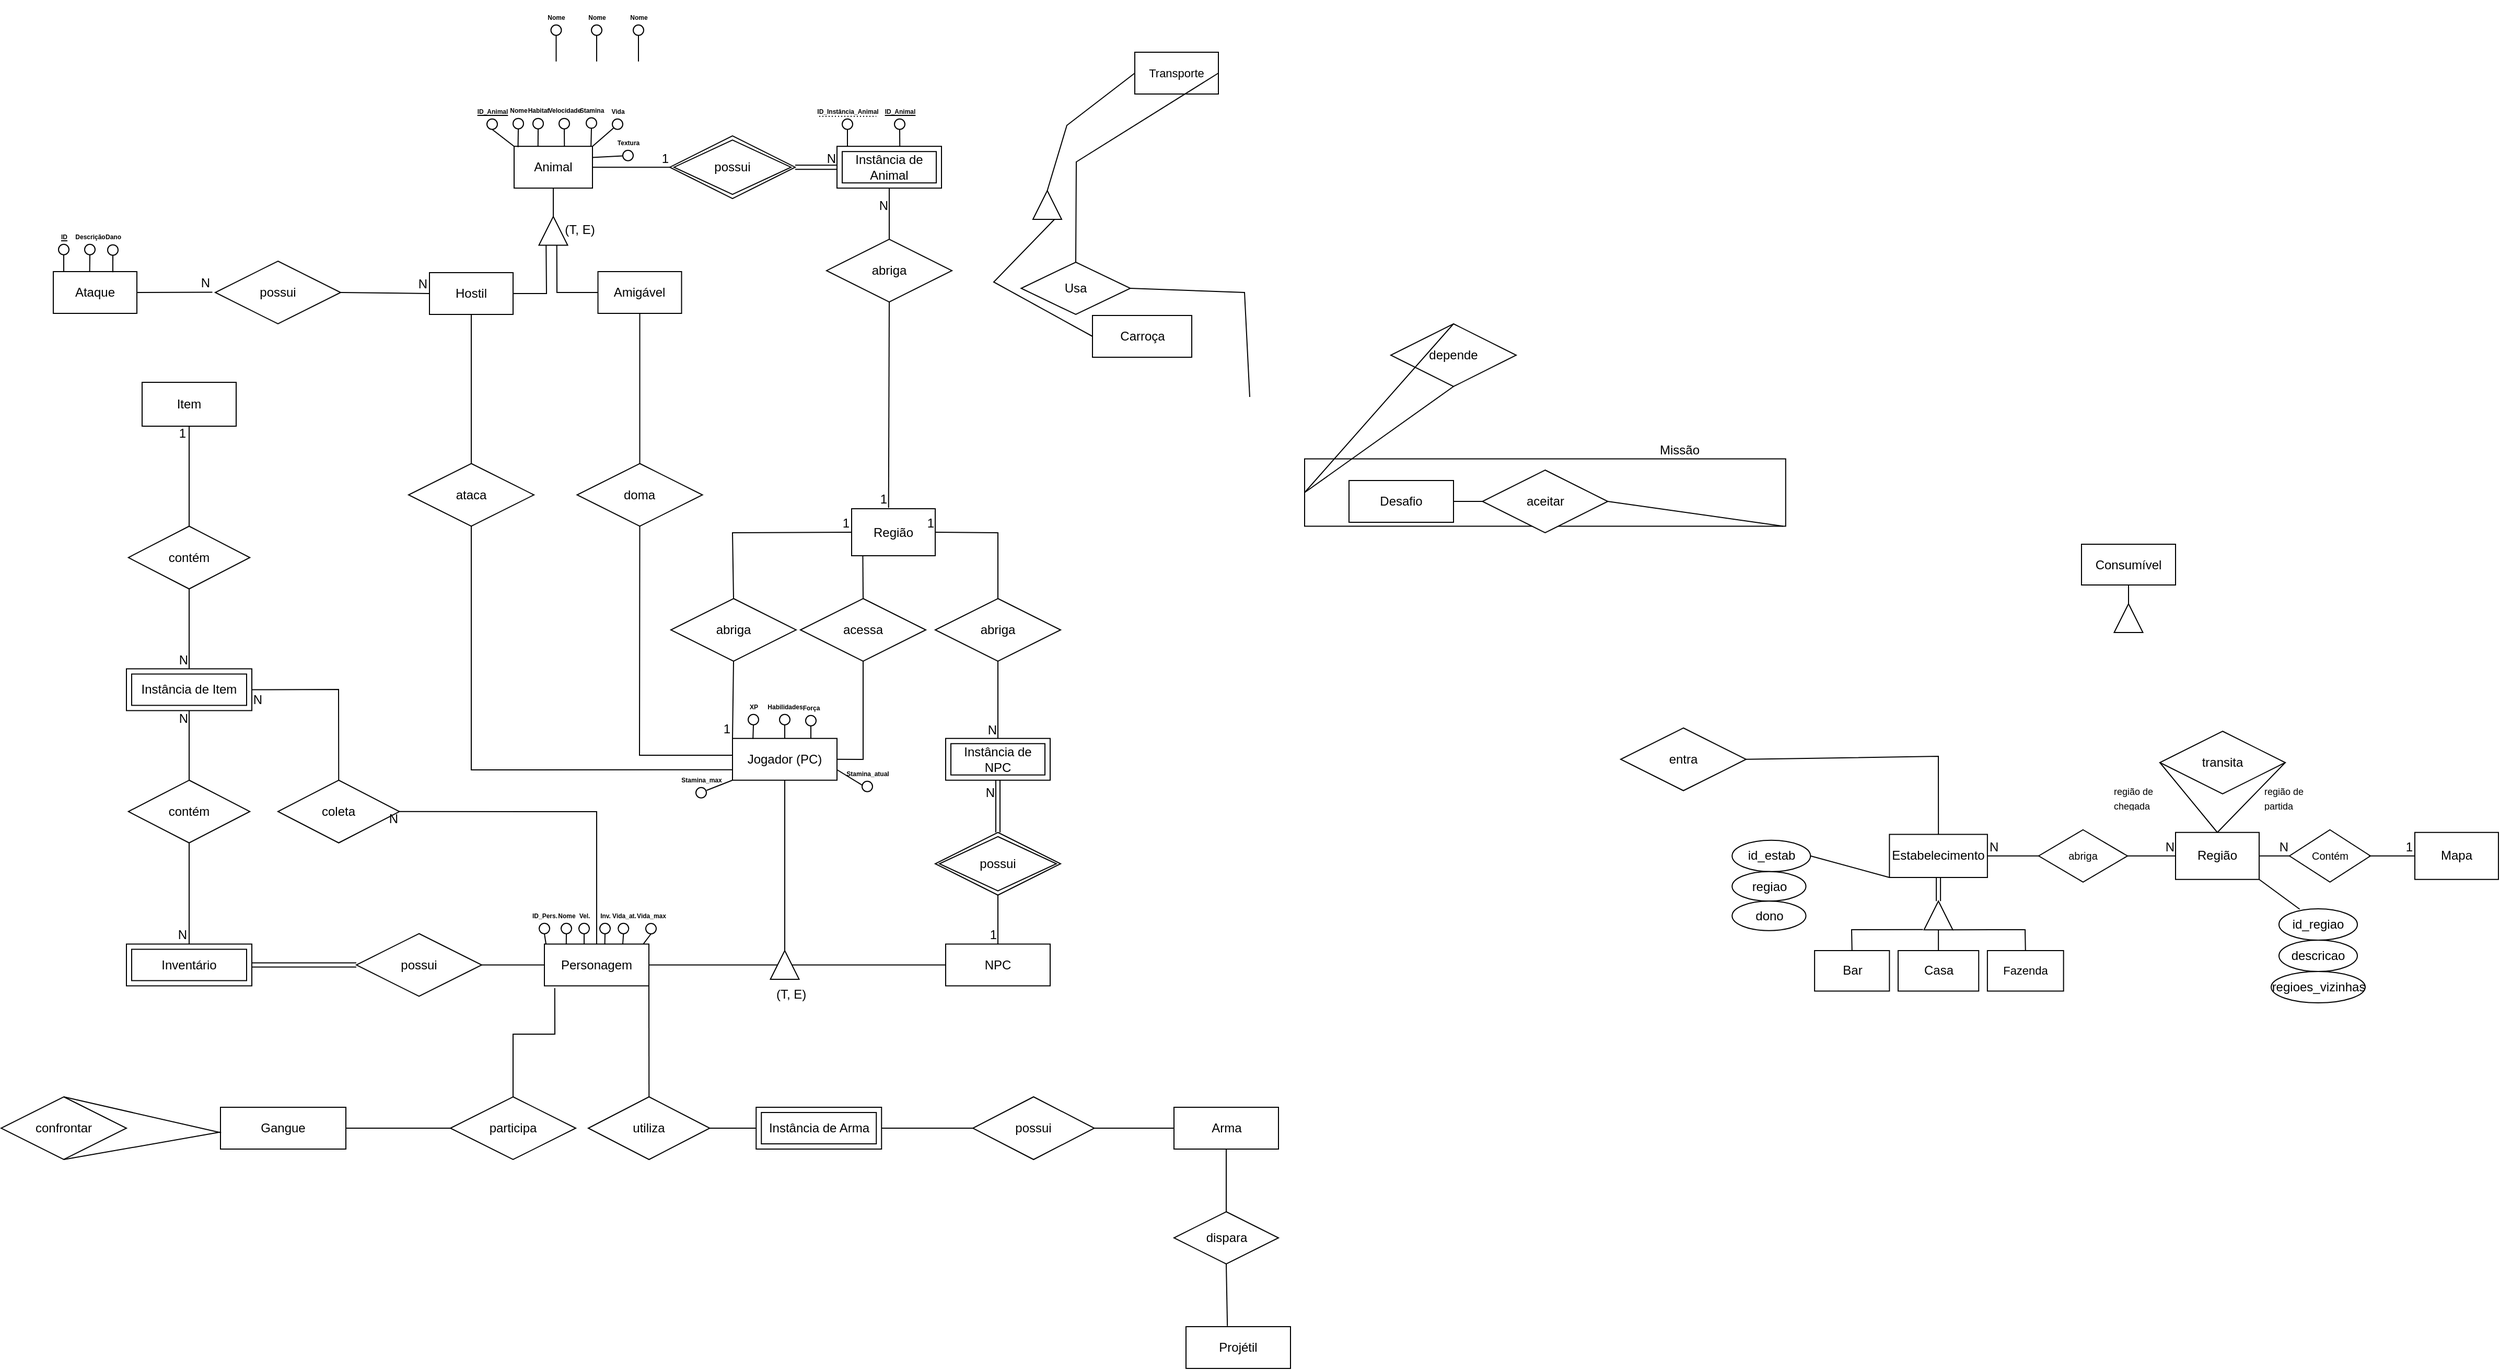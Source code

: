 <mxfile version="24.2.7" type="github">
  <diagram id="R2lEEEUBdFMjLlhIrx00" name="Page-1">
    <mxGraphModel dx="1807" dy="1545" grid="1" gridSize="10" guides="1" tooltips="1" connect="1" arrows="1" fold="1" page="1" pageScale="1" pageWidth="850" pageHeight="1100" math="0" shadow="0" extFonts="Permanent Marker^https://fonts.googleapis.com/css?family=Permanent+Marker">
      <root>
        <mxCell id="0" />
        <mxCell id="1" parent="0" />
        <mxCell id="edTjm4dISCqz6r1TiSTo-98" value="" style="group" parent="1" connectable="0" vertex="1">
          <mxGeometry x="557.5" y="193.75" width="498.75" height="96.25" as="geometry" />
        </mxCell>
        <mxCell id="edTjm4dISCqz6r1TiSTo-96" value="" style="rounded=0;whiteSpace=wrap;html=1;" parent="edTjm4dISCqz6r1TiSTo-98" vertex="1">
          <mxGeometry y="25.522" width="460.385" height="64.478" as="geometry" />
        </mxCell>
        <mxCell id="edTjm4dISCqz6r1TiSTo-97" value="Missão" style="text;html=1;align=center;verticalAlign=middle;resizable=1;points=[];autosize=1;strokeColor=none;fillColor=none;movable=1;rotatable=1;deletable=1;editable=1;locked=0;connectable=1;" parent="edTjm4dISCqz6r1TiSTo-98" vertex="1">
          <mxGeometry x="328.748" y="2.52" width="60" height="30" as="geometry" />
        </mxCell>
        <mxCell id="edTjm4dISCqz6r1TiSTo-91" value="Desafio" style="whiteSpace=wrap;html=1;align=center;" parent="edTjm4dISCqz6r1TiSTo-98" vertex="1">
          <mxGeometry x="42.5" y="46.25" width="100" height="40" as="geometry" />
        </mxCell>
        <mxCell id="edTjm4dISCqz6r1TiSTo-93" value="aceitar" style="shape=rhombus;perimeter=rhombusPerimeter;whiteSpace=wrap;html=1;align=center;" parent="edTjm4dISCqz6r1TiSTo-98" vertex="1">
          <mxGeometry x="170.19" y="36.25" width="120" height="60" as="geometry" />
        </mxCell>
        <mxCell id="edTjm4dISCqz6r1TiSTo-95" value="" style="endArrow=none;html=1;rounded=0;exitX=1;exitY=0.5;exitDx=0;exitDy=0;entryX=0;entryY=0.5;entryDx=0;entryDy=0;" parent="edTjm4dISCqz6r1TiSTo-98" source="edTjm4dISCqz6r1TiSTo-91" target="edTjm4dISCqz6r1TiSTo-93" edge="1">
          <mxGeometry relative="1" as="geometry">
            <mxPoint x="-267.5" y="96.25" as="sourcePoint" />
            <mxPoint x="-107.5" y="96.25" as="targetPoint" />
          </mxGeometry>
        </mxCell>
        <mxCell id="edTjm4dISCqz6r1TiSTo-94" value="" style="endArrow=none;html=1;rounded=0;exitX=1;exitY=0.5;exitDx=0;exitDy=0;" parent="edTjm4dISCqz6r1TiSTo-98" source="edTjm4dISCqz6r1TiSTo-93" target="edTjm4dISCqz6r1TiSTo-96" edge="1">
          <mxGeometry relative="1" as="geometry">
            <mxPoint x="-137.5" y="56.25" as="sourcePoint" />
            <mxPoint x="-52.5" y="-13.75" as="targetPoint" />
          </mxGeometry>
        </mxCell>
        <mxCell id="MHSS6djbWjyrjED063CA-5" value="Carroça" style="whiteSpace=wrap;html=1;" parent="1" vertex="1">
          <mxGeometry x="354.51" y="82" width="95" height="40" as="geometry" />
        </mxCell>
        <mxCell id="MHSS6djbWjyrjED063CA-9" value="Consumível" style="whiteSpace=wrap;html=1;" parent="1" vertex="1">
          <mxGeometry x="1301" y="301" width="90" height="39" as="geometry" />
        </mxCell>
        <mxCell id="MHSS6djbWjyrjED063CA-14" value="Animal" style="whiteSpace=wrap;html=1;" parent="1" vertex="1">
          <mxGeometry x="-199" y="-79.91" width="75" height="40" as="geometry" />
        </mxCell>
        <mxCell id="W9NuQ4Psg400-CG8Jt55-5" value="&lt;font style=&quot;font-size: 11px;&quot;&gt;Transporte&lt;/font&gt;" style="whiteSpace=wrap;html=1;align=center;" parent="1" vertex="1">
          <mxGeometry x="395" y="-170" width="80" height="40" as="geometry" />
        </mxCell>
        <mxCell id="edTjm4dISCqz6r1TiSTo-25" value="Gangue" style="whiteSpace=wrap;html=1;align=center;" parent="1" vertex="1">
          <mxGeometry x="-480" y="840" width="120" height="40" as="geometry" />
        </mxCell>
        <mxCell id="edTjm4dISCqz6r1TiSTo-26" value="participa" style="shape=rhombus;perimeter=rhombusPerimeter;whiteSpace=wrap;html=1;align=center;" parent="1" vertex="1">
          <mxGeometry x="-260" y="830" width="120" height="60" as="geometry" />
        </mxCell>
        <mxCell id="edTjm4dISCqz6r1TiSTo-37" value="" style="endArrow=none;html=1;rounded=0;exitX=1;exitY=0.5;exitDx=0;exitDy=0;entryX=0;entryY=0.5;entryDx=0;entryDy=0;" parent="1" source="edTjm4dISCqz6r1TiSTo-25" target="edTjm4dISCqz6r1TiSTo-26" edge="1">
          <mxGeometry relative="1" as="geometry">
            <mxPoint x="690" y="-70" as="sourcePoint" />
            <mxPoint x="850" y="-70" as="targetPoint" />
          </mxGeometry>
        </mxCell>
        <mxCell id="7i5WLGqGZnLkVZAE3K9o-4" value="&lt;font style=&quot;font-size: 10px;&quot;&gt;Contém&lt;/font&gt;" style="shape=rhombus;perimeter=rhombusPerimeter;whiteSpace=wrap;html=1;align=center;" parent="1" vertex="1">
          <mxGeometry x="1500" y="574.38" width="77.5" height="50" as="geometry" />
        </mxCell>
        <mxCell id="edTjm4dISCqz6r1TiSTo-55" value="Jogador (PC)" style="whiteSpace=wrap;html=1;align=center;" parent="1" vertex="1">
          <mxGeometry x="10" y="486.88" width="100" height="40" as="geometry" />
        </mxCell>
        <mxCell id="edTjm4dISCqz6r1TiSTo-56" value="NPC" style="whiteSpace=wrap;html=1;align=center;" parent="1" vertex="1">
          <mxGeometry x="214" y="683.75" width="100" height="40" as="geometry" />
        </mxCell>
        <mxCell id="7i5WLGqGZnLkVZAE3K9o-9" value="" style="endArrow=none;html=1;rounded=0;entryX=0.5;entryY=1;entryDx=0;entryDy=0;exitX=1;exitY=0.5;exitDx=0;exitDy=0;" parent="1" source="zVHzj3ecezakpNuDU_De-9" target="MHSS6djbWjyrjED063CA-14" edge="1">
          <mxGeometry width="50" height="50" relative="1" as="geometry">
            <mxPoint x="-143.75" y="-25.87" as="sourcePoint" />
            <mxPoint x="-58.75" y="-75.87" as="targetPoint" />
          </mxGeometry>
        </mxCell>
        <mxCell id="edTjm4dISCqz6r1TiSTo-88" value="confrontar" style="shape=rhombus;perimeter=rhombusPerimeter;whiteSpace=wrap;html=1;align=center;" parent="1" vertex="1">
          <mxGeometry x="-690" y="830" width="120" height="60" as="geometry" />
        </mxCell>
        <mxCell id="edTjm4dISCqz6r1TiSTo-89" value="" style="endArrow=none;html=1;rounded=0;exitX=0.005;exitY=0.61;exitDx=0;exitDy=0;entryX=0.5;entryY=0;entryDx=0;entryDy=0;exitPerimeter=0;" parent="1" source="edTjm4dISCqz6r1TiSTo-25" target="edTjm4dISCqz6r1TiSTo-88" edge="1">
          <mxGeometry relative="1" as="geometry">
            <mxPoint x="700" y="-140" as="sourcePoint" />
            <mxPoint x="860" y="-140" as="targetPoint" />
          </mxGeometry>
        </mxCell>
        <mxCell id="W9NuQ4Psg400-CG8Jt55-1" value="Mapa" style="whiteSpace=wrap;html=1;align=center;" parent="1" vertex="1">
          <mxGeometry x="1620" y="576.88" width="80" height="45" as="geometry" />
        </mxCell>
        <mxCell id="7i5WLGqGZnLkVZAE3K9o-7" value="&lt;font style=&quot;font-size: 10px;&quot;&gt;abriga&lt;/font&gt;" style="shape=rhombus;perimeter=rhombusPerimeter;whiteSpace=wrap;html=1;align=center;" parent="1" vertex="1">
          <mxGeometry x="1260" y="574.38" width="85" height="50" as="geometry" />
        </mxCell>
        <mxCell id="edTjm4dISCqz6r1TiSTo-90" value="" style="endArrow=none;html=1;rounded=0;exitX=-0.002;exitY=0.595;exitDx=0;exitDy=0;entryX=0.5;entryY=1;entryDx=0;entryDy=0;exitPerimeter=0;" parent="1" source="edTjm4dISCqz6r1TiSTo-25" target="edTjm4dISCqz6r1TiSTo-88" edge="1">
          <mxGeometry relative="1" as="geometry">
            <mxPoint x="690" y="-160" as="sourcePoint" />
            <mxPoint x="850" y="-160" as="targetPoint" />
          </mxGeometry>
        </mxCell>
        <mxCell id="edTjm4dISCqz6r1TiSTo-101" value="depende" style="shape=rhombus;perimeter=rhombusPerimeter;whiteSpace=wrap;html=1;align=center;" parent="1" vertex="1">
          <mxGeometry x="640" y="90" width="120" height="60" as="geometry" />
        </mxCell>
        <mxCell id="edTjm4dISCqz6r1TiSTo-102" value="" style="endArrow=none;html=1;rounded=0;entryX=0;entryY=0.5;entryDx=0;entryDy=0;exitX=0.5;exitY=0;exitDx=0;exitDy=0;" parent="1" source="edTjm4dISCqz6r1TiSTo-101" target="edTjm4dISCqz6r1TiSTo-96" edge="1">
          <mxGeometry relative="1" as="geometry">
            <mxPoint x="30" y="110" as="sourcePoint" />
            <mxPoint x="190" y="110" as="targetPoint" />
          </mxGeometry>
        </mxCell>
        <mxCell id="edTjm4dISCqz6r1TiSTo-103" value="" style="endArrow=none;html=1;rounded=0;exitX=0.5;exitY=1;exitDx=0;exitDy=0;entryX=0;entryY=0.5;entryDx=0;entryDy=0;" parent="1" source="edTjm4dISCqz6r1TiSTo-101" target="edTjm4dISCqz6r1TiSTo-96" edge="1">
          <mxGeometry relative="1" as="geometry">
            <mxPoint x="50" y="240" as="sourcePoint" />
            <mxPoint x="210" y="240" as="targetPoint" />
          </mxGeometry>
        </mxCell>
        <mxCell id="zrA66kBHLIKpK4oijakD-11" value="" style="endArrow=none;html=1;rounded=0;entryX=0.5;entryY=1;entryDx=0;entryDy=0;exitX=1;exitY=0.5;exitDx=0;exitDy=0;" parent="1" source="zVHzj3ecezakpNuDU_De-4" target="MHSS6djbWjyrjED063CA-9" edge="1">
          <mxGeometry width="50" height="50" relative="1" as="geometry">
            <mxPoint x="1241" y="450" as="sourcePoint" />
            <mxPoint x="1291" y="400" as="targetPoint" />
          </mxGeometry>
        </mxCell>
        <mxCell id="b3Ur7yH1-Dam76R3y_Zk-6" value="entra" style="shape=rhombus;perimeter=rhombusPerimeter;whiteSpace=wrap;html=1;align=center;" parent="1" vertex="1">
          <mxGeometry x="860" y="476.88" width="120" height="60" as="geometry" />
        </mxCell>
        <mxCell id="b3Ur7yH1-Dam76R3y_Zk-11" value="" style="endArrow=none;html=1;rounded=0;exitX=1;exitY=0.5;exitDx=0;exitDy=0;entryX=0;entryY=0.5;entryDx=0;entryDy=0;" parent="1" source="b3Ur7yH1-Dam76R3y_Zk-6" target="W9NuQ4Psg400-CG8Jt55-6" edge="1">
          <mxGeometry relative="1" as="geometry">
            <mxPoint x="870" y="530" as="sourcePoint" />
            <mxPoint x="1030" y="530" as="targetPoint" />
            <Array as="points">
              <mxPoint x="1164" y="504" />
            </Array>
          </mxGeometry>
        </mxCell>
        <mxCell id="B0qXdOXs7A3VCkvh5LKk-2" value="" style="endArrow=none;html=1;rounded=0;entryX=0;entryY=0.5;entryDx=0;entryDy=0;exitX=1;exitY=0.5;exitDx=0;exitDy=0;" parent="1" source="zVHzj3ecezakpNuDU_De-11" target="W9NuQ4Psg400-CG8Jt55-5" edge="1">
          <mxGeometry width="50" height="50" relative="1" as="geometry">
            <mxPoint x="102.5" as="sourcePoint" />
            <mxPoint x="185.37" y="-45.13" as="targetPoint" />
            <Array as="points">
              <mxPoint x="330" y="-100" />
            </Array>
          </mxGeometry>
        </mxCell>
        <mxCell id="B0qXdOXs7A3VCkvh5LKk-3" value="Usa" style="shape=rhombus;perimeter=rhombusPerimeter;whiteSpace=wrap;html=1;align=center;" parent="1" vertex="1">
          <mxGeometry x="286.25" y="31" width="104.5" height="50" as="geometry" />
        </mxCell>
        <mxCell id="B0qXdOXs7A3VCkvh5LKk-4" value="" style="endArrow=none;html=1;rounded=0;entryX=0;entryY=0.75;entryDx=0;entryDy=0;exitX=0;exitY=0.5;exitDx=0;exitDy=0;" parent="1" source="MHSS6djbWjyrjED063CA-5" target="zVHzj3ecezakpNuDU_De-11" edge="1">
          <mxGeometry width="50" height="50" relative="1" as="geometry">
            <mxPoint x="366" y="-89.88" as="sourcePoint" />
            <mxPoint x="102.5" y="30" as="targetPoint" />
            <Array as="points">
              <mxPoint x="260" y="50" />
            </Array>
          </mxGeometry>
        </mxCell>
        <mxCell id="B0qXdOXs7A3VCkvh5LKk-5" value="" style="endArrow=none;html=1;rounded=0;entryX=1;entryY=0.5;entryDx=0;entryDy=0;exitX=0.5;exitY=0;exitDx=0;exitDy=0;" parent="1" source="B0qXdOXs7A3VCkvh5LKk-3" target="W9NuQ4Psg400-CG8Jt55-5" edge="1">
          <mxGeometry width="50" height="50" relative="1" as="geometry">
            <mxPoint x="370" y="50" as="sourcePoint" />
            <mxPoint x="420" as="targetPoint" />
            <Array as="points">
              <mxPoint x="339" y="-65" />
            </Array>
          </mxGeometry>
        </mxCell>
        <mxCell id="B0qXdOXs7A3VCkvh5LKk-6" value="" style="endArrow=none;html=1;rounded=0;entryX=1;entryY=0.5;entryDx=0;entryDy=0;exitX=0;exitY=0;exitDx=0;exitDy=0;" parent="1" target="B0qXdOXs7A3VCkvh5LKk-3" edge="1">
          <mxGeometry width="50" height="50" relative="1" as="geometry">
            <mxPoint x="505" y="160" as="sourcePoint" />
            <mxPoint x="420" as="targetPoint" />
            <Array as="points">
              <mxPoint x="500" y="60" />
            </Array>
          </mxGeometry>
        </mxCell>
        <mxCell id="z2NVu-qd8Vl8eLiHw5Hi-1" value="transita" style="shape=rhombus;perimeter=rhombusPerimeter;whiteSpace=wrap;html=1;align=center;" parent="1" vertex="1">
          <mxGeometry x="1376" y="480" width="120" height="60" as="geometry" />
        </mxCell>
        <mxCell id="z2NVu-qd8Vl8eLiHw5Hi-2" value="" style="endArrow=none;html=1;rounded=0;exitX=0.5;exitY=0;exitDx=0;exitDy=0;entryX=0;entryY=0.5;entryDx=0;entryDy=0;" parent="1" source="W9NuQ4Psg400-CG8Jt55-2" target="z2NVu-qd8Vl8eLiHw5Hi-1" edge="1">
          <mxGeometry relative="1" as="geometry">
            <mxPoint x="1370" y="640" as="sourcePoint" />
            <mxPoint x="1530" y="640" as="targetPoint" />
          </mxGeometry>
        </mxCell>
        <mxCell id="z2NVu-qd8Vl8eLiHw5Hi-3" value="" style="endArrow=none;html=1;rounded=0;exitX=0.5;exitY=0;exitDx=0;exitDy=0;entryX=1;entryY=0.5;entryDx=0;entryDy=0;" parent="1" source="W9NuQ4Psg400-CG8Jt55-2" target="z2NVu-qd8Vl8eLiHw5Hi-1" edge="1">
          <mxGeometry relative="1" as="geometry">
            <mxPoint x="1500" y="670" as="sourcePoint" />
            <mxPoint x="1530" y="700" as="targetPoint" />
          </mxGeometry>
        </mxCell>
        <mxCell id="z2NVu-qd8Vl8eLiHw5Hi-13" value="" style="endArrow=none;html=1;rounded=0;exitX=0.98;exitY=0.501;exitDx=0;exitDy=0;exitPerimeter=0;entryX=0;entryY=0.5;entryDx=0;entryDy=0;" parent="1" source="7i5WLGqGZnLkVZAE3K9o-4" target="W9NuQ4Psg400-CG8Jt55-1" edge="1">
          <mxGeometry relative="1" as="geometry">
            <mxPoint x="1570" y="640" as="sourcePoint" />
            <mxPoint x="1650" y="640" as="targetPoint" />
          </mxGeometry>
        </mxCell>
        <mxCell id="z2NVu-qd8Vl8eLiHw5Hi-14" value="1" style="resizable=0;html=1;whiteSpace=wrap;align=right;verticalAlign=bottom;" parent="z2NVu-qd8Vl8eLiHw5Hi-13" connectable="0" vertex="1">
          <mxGeometry x="1" relative="1" as="geometry" />
        </mxCell>
        <mxCell id="z2NVu-qd8Vl8eLiHw5Hi-15" value="" style="endArrow=none;html=1;rounded=0;exitX=1;exitY=0.5;exitDx=0;exitDy=0;entryX=0;entryY=0.5;entryDx=0;entryDy=0;" parent="1" source="W9NuQ4Psg400-CG8Jt55-2" target="7i5WLGqGZnLkVZAE3K9o-4" edge="1">
          <mxGeometry relative="1" as="geometry">
            <mxPoint x="1490" y="630" as="sourcePoint" />
            <mxPoint x="1550" y="630" as="targetPoint" />
          </mxGeometry>
        </mxCell>
        <mxCell id="z2NVu-qd8Vl8eLiHw5Hi-16" value="N" style="resizable=0;html=1;whiteSpace=wrap;align=right;verticalAlign=bottom;" parent="z2NVu-qd8Vl8eLiHw5Hi-15" connectable="0" vertex="1">
          <mxGeometry x="1" relative="1" as="geometry" />
        </mxCell>
        <mxCell id="z2NVu-qd8Vl8eLiHw5Hi-31" value="" style="endArrow=none;html=1;rounded=0;exitX=1;exitY=0.5;exitDx=0;exitDy=0;entryX=0;entryY=0.5;entryDx=0;entryDy=0;" parent="1" source="7i5WLGqGZnLkVZAE3K9o-7" target="W9NuQ4Psg400-CG8Jt55-2" edge="1">
          <mxGeometry relative="1" as="geometry">
            <mxPoint x="1231" y="630" as="sourcePoint" />
            <mxPoint x="1380" y="590" as="targetPoint" />
          </mxGeometry>
        </mxCell>
        <mxCell id="z2NVu-qd8Vl8eLiHw5Hi-33" value="N" style="resizable=0;html=1;whiteSpace=wrap;align=right;verticalAlign=bottom;" parent="z2NVu-qd8Vl8eLiHw5Hi-31" connectable="0" vertex="1">
          <mxGeometry x="1" relative="1" as="geometry" />
        </mxCell>
        <mxCell id="z2NVu-qd8Vl8eLiHw5Hi-34" value="" style="endArrow=none;html=1;rounded=0;exitX=0.5;exitY=0;exitDx=0;exitDy=0;entryX=0;entryY=0.5;entryDx=0;entryDy=0;" parent="1" source="W9NuQ4Psg400-CG8Jt55-6" target="7i5WLGqGZnLkVZAE3K9o-7" edge="1">
          <mxGeometry relative="1" as="geometry">
            <mxPoint x="1220" y="670" as="sourcePoint" />
            <mxPoint x="1380" y="670" as="targetPoint" />
          </mxGeometry>
        </mxCell>
        <mxCell id="z2NVu-qd8Vl8eLiHw5Hi-35" value="N" style="resizable=0;html=1;whiteSpace=wrap;align=left;verticalAlign=bottom;" parent="z2NVu-qd8Vl8eLiHw5Hi-34" connectable="0" vertex="1">
          <mxGeometry x="-1" relative="1" as="geometry" />
        </mxCell>
        <mxCell id="z2NVu-qd8Vl8eLiHw5Hi-37" value="&lt;font style=&quot;font-size: 9px;&quot;&gt;região de chegada&lt;/font&gt;" style="text;strokeColor=none;fillColor=none;spacingLeft=4;spacingRight=4;overflow=hidden;rotatable=0;points=[[0,0.5],[1,0.5]];portConstraint=eastwest;fontSize=12;whiteSpace=wrap;html=1;" parent="1" vertex="1">
          <mxGeometry x="1326" y="522.5" width="81" height="30" as="geometry" />
        </mxCell>
        <mxCell id="z2NVu-qd8Vl8eLiHw5Hi-38" value="&lt;font style=&quot;font-size: 9px;&quot;&gt;região de partida&lt;/font&gt;" style="text;strokeColor=none;fillColor=none;spacingLeft=4;spacingRight=4;overflow=hidden;rotatable=0;points=[[0,0.5],[1,0.5]];portConstraint=eastwest;fontSize=12;whiteSpace=wrap;html=1;" parent="1" vertex="1">
          <mxGeometry x="1470" y="522.5" width="71" height="30" as="geometry" />
        </mxCell>
        <mxCell id="94cfyis6TtCI4MxM053h-14" style="edgeStyle=none;curved=1;rounded=0;orthogonalLoop=1;jettySize=auto;html=1;exitX=0.5;exitY=0;exitDx=0;exitDy=0;fontSize=12;startSize=8;endSize=8;" parent="1" edge="1">
          <mxGeometry relative="1" as="geometry">
            <mxPoint x="1346.5" y="380" as="sourcePoint" />
            <mxPoint x="1346.5" y="380" as="targetPoint" />
          </mxGeometry>
        </mxCell>
        <mxCell id="W9NuQ4Psg400-CG8Jt55-2" value="Região" style="whiteSpace=wrap;html=1;align=center;" parent="1" vertex="1">
          <mxGeometry x="1391" y="576.88" width="80" height="45" as="geometry" />
        </mxCell>
        <mxCell id="z2NVu-qd8Vl8eLiHw5Hi-4" value="id_regiao" style="ellipse;whiteSpace=wrap;html=1;align=center;" parent="1" vertex="1">
          <mxGeometry x="1490" y="650" width="75" height="30" as="geometry" />
        </mxCell>
        <mxCell id="z2NVu-qd8Vl8eLiHw5Hi-5" value="descricao" style="ellipse;whiteSpace=wrap;html=1;align=center;" parent="1" vertex="1">
          <mxGeometry x="1490" y="680" width="75" height="30" as="geometry" />
        </mxCell>
        <mxCell id="z2NVu-qd8Vl8eLiHw5Hi-6" value="regioes_vizinhas" style="ellipse;whiteSpace=wrap;html=1;align=center;" parent="1" vertex="1">
          <mxGeometry x="1482.5" y="710" width="90" height="30" as="geometry" />
        </mxCell>
        <mxCell id="z2NVu-qd8Vl8eLiHw5Hi-8" value="" style="endArrow=none;html=1;rounded=0;exitX=1;exitY=1;exitDx=0;exitDy=0;entryX=0.264;entryY=0.012;entryDx=0;entryDy=0;entryPerimeter=0;" parent="1" source="W9NuQ4Psg400-CG8Jt55-2" target="z2NVu-qd8Vl8eLiHw5Hi-4" edge="1">
          <mxGeometry relative="1" as="geometry">
            <mxPoint x="1580" y="650" as="sourcePoint" />
            <mxPoint x="1740" y="650" as="targetPoint" />
          </mxGeometry>
        </mxCell>
        <mxCell id="z2NVu-qd8Vl8eLiHw5Hi-23" value="id_estab" style="ellipse;whiteSpace=wrap;html=1;align=center;" parent="1" vertex="1">
          <mxGeometry x="966.63" y="584.38" width="75" height="30" as="geometry" />
        </mxCell>
        <mxCell id="z2NVu-qd8Vl8eLiHw5Hi-24" value="regiao" style="ellipse;whiteSpace=wrap;html=1;align=center;" parent="1" vertex="1">
          <mxGeometry x="966.63" y="614.38" width="70.63" height="28.25" as="geometry" />
        </mxCell>
        <mxCell id="z2NVu-qd8Vl8eLiHw5Hi-25" value="dono" style="ellipse;whiteSpace=wrap;html=1;align=center;" parent="1" vertex="1">
          <mxGeometry x="966.63" y="642.63" width="70.63" height="28.25" as="geometry" />
        </mxCell>
        <mxCell id="NFgqACAjN6bbBUPU2ulZ-8" value="Bar" style="whiteSpace=wrap;html=1;" parent="1" vertex="1">
          <mxGeometry x="1045.56" y="690" width="71.63" height="38.75" as="geometry" />
        </mxCell>
        <mxCell id="NFgqACAjN6bbBUPU2ulZ-10" value="&lt;font style=&quot;font-size: 11px;&quot;&gt;Fazenda&lt;/font&gt;" style="whiteSpace=wrap;html=1;" parent="1" vertex="1">
          <mxGeometry x="1210.94" y="690" width="72.87" height="38.75" as="geometry" />
        </mxCell>
        <mxCell id="W9NuQ4Psg400-CG8Jt55-6" value="Estabelecimento" style="whiteSpace=wrap;html=1;align=center;direction=south;" parent="1" vertex="1">
          <mxGeometry x="1117.19" y="578.75" width="93.75" height="41.25" as="geometry" />
        </mxCell>
        <mxCell id="bdcIUMsAj0LZyXpdn6So-14" value="Casa" style="whiteSpace=wrap;html=1;" parent="1" vertex="1">
          <mxGeometry x="1125.5" y="690" width="77.13" height="38.75" as="geometry" />
        </mxCell>
        <mxCell id="z2NVu-qd8Vl8eLiHw5Hi-26" value="" style="endArrow=none;html=1;rounded=0;exitX=1;exitY=0.5;exitDx=0;exitDy=0;entryX=1;entryY=1;entryDx=0;entryDy=0;" parent="1" source="z2NVu-qd8Vl8eLiHw5Hi-23" target="W9NuQ4Psg400-CG8Jt55-6" edge="1">
          <mxGeometry relative="1" as="geometry">
            <mxPoint x="1070" y="770" as="sourcePoint" />
            <mxPoint x="1230" y="770" as="targetPoint" />
          </mxGeometry>
        </mxCell>
        <mxCell id="bdcIUMsAj0LZyXpdn6So-8" value="" style="triangle;whiteSpace=wrap;html=1;direction=north;" parent="1" vertex="1">
          <mxGeometry x="1150.31" y="642.63" width="27.5" height="27.5" as="geometry" />
        </mxCell>
        <mxCell id="bdcIUMsAj0LZyXpdn6So-11" value="" style="endArrow=none;html=1;rounded=0;exitX=0.5;exitY=0;exitDx=0;exitDy=0;entryX=0.011;entryY=-0.036;entryDx=0;entryDy=0;entryPerimeter=0;" parent="1" source="NFgqACAjN6bbBUPU2ulZ-8" target="bdcIUMsAj0LZyXpdn6So-8" edge="1">
          <mxGeometry width="50" height="50" relative="1" as="geometry">
            <mxPoint x="520.13" y="883.75" as="sourcePoint" />
            <mxPoint x="1340" y="630" as="targetPoint" />
            <Array as="points">
              <mxPoint x="1081" y="670" />
            </Array>
          </mxGeometry>
        </mxCell>
        <mxCell id="bdcIUMsAj0LZyXpdn6So-13" value="" style="endArrow=none;html=1;rounded=0;exitX=0.5;exitY=0;exitDx=0;exitDy=0;entryX=0.002;entryY=0.992;entryDx=0;entryDy=0;entryPerimeter=0;" parent="1" source="NFgqACAjN6bbBUPU2ulZ-10" target="bdcIUMsAj0LZyXpdn6So-8" edge="1">
          <mxGeometry width="50" height="50" relative="1" as="geometry">
            <mxPoint x="418.76" y="981.25" as="sourcePoint" />
            <mxPoint x="1212.983" y="747.5" as="targetPoint" />
            <Array as="points">
              <mxPoint x="1247" y="670" />
            </Array>
          </mxGeometry>
        </mxCell>
        <mxCell id="bdcIUMsAj0LZyXpdn6So-12" value="" style="endArrow=none;html=1;rounded=0;entryX=0;entryY=0.5;entryDx=0;entryDy=0;exitX=0.5;exitY=0;exitDx=0;exitDy=0;" parent="1" source="bdcIUMsAj0LZyXpdn6So-14" target="bdcIUMsAj0LZyXpdn6So-8" edge="1">
          <mxGeometry width="50" height="50" relative="1" as="geometry">
            <mxPoint x="365.76" y="981.25" as="sourcePoint" />
            <mxPoint x="368.76" y="941.25" as="targetPoint" />
          </mxGeometry>
        </mxCell>
        <mxCell id="z2NVu-qd8Vl8eLiHw5Hi-27" value="" style="shape=link;html=1;rounded=0;exitX=1;exitY=0.5;exitDx=0;exitDy=0;entryX=1;entryY=0.5;entryDx=0;entryDy=0;" parent="1" source="W9NuQ4Psg400-CG8Jt55-6" target="bdcIUMsAj0LZyXpdn6So-8" edge="1">
          <mxGeometry relative="1" as="geometry">
            <mxPoint x="1080" y="640" as="sourcePoint" />
            <mxPoint x="1190" y="670" as="targetPoint" />
          </mxGeometry>
        </mxCell>
        <mxCell id="zVHzj3ecezakpNuDU_De-4" value="" style="triangle;whiteSpace=wrap;html=1;direction=north;" parent="1" vertex="1">
          <mxGeometry x="1332.25" y="358" width="27.5" height="27.5" as="geometry" />
        </mxCell>
        <mxCell id="zVHzj3ecezakpNuDU_De-6" value="ataca" style="shape=rhombus;perimeter=rhombusPerimeter;whiteSpace=wrap;html=1;align=center;" parent="1" vertex="1">
          <mxGeometry x="-300" y="223.75" width="120" height="60" as="geometry" />
        </mxCell>
        <mxCell id="zVHzj3ecezakpNuDU_De-7" value="" style="endArrow=none;html=1;rounded=0;exitX=0.5;exitY=1;exitDx=0;exitDy=0;entryX=0.5;entryY=0;entryDx=0;entryDy=0;" parent="1" source="y91Bqe_7xXxEDmseq83t-1" target="zVHzj3ecezakpNuDU_De-6" edge="1">
          <mxGeometry relative="1" as="geometry">
            <mxPoint x="-220" y="120" as="sourcePoint" />
            <mxPoint x="-250" y="160" as="targetPoint" />
          </mxGeometry>
        </mxCell>
        <mxCell id="zVHzj3ecezakpNuDU_De-9" value="" style="triangle;whiteSpace=wrap;html=1;direction=north;" parent="1" vertex="1">
          <mxGeometry x="-175.25" y="-12.75" width="27.5" height="27.5" as="geometry" />
        </mxCell>
        <mxCell id="zVHzj3ecezakpNuDU_De-11" value="" style="triangle;whiteSpace=wrap;html=1;direction=north;" parent="1" vertex="1">
          <mxGeometry x="297.5" y="-37.5" width="27.5" height="27.5" as="geometry" />
        </mxCell>
        <mxCell id="y91Bqe_7xXxEDmseq83t-1" value="Hostil" style="whiteSpace=wrap;html=1;" vertex="1" parent="1">
          <mxGeometry x="-280" y="41" width="80" height="40" as="geometry" />
        </mxCell>
        <mxCell id="y91Bqe_7xXxEDmseq83t-2" value="Amigável" style="whiteSpace=wrap;html=1;" vertex="1" parent="1">
          <mxGeometry x="-118.75" y="40" width="80" height="40" as="geometry" />
        </mxCell>
        <mxCell id="y91Bqe_7xXxEDmseq83t-3" value="" style="endArrow=none;html=1;rounded=0;exitX=1;exitY=0.5;exitDx=0;exitDy=0;entryX=0;entryY=0.25;entryDx=0;entryDy=0;" edge="1" parent="1" source="y91Bqe_7xXxEDmseq83t-1" target="zVHzj3ecezakpNuDU_De-9">
          <mxGeometry relative="1" as="geometry">
            <mxPoint x="-210" as="sourcePoint" />
            <mxPoint x="-50" as="targetPoint" />
            <Array as="points">
              <mxPoint x="-168" y="61" />
            </Array>
          </mxGeometry>
        </mxCell>
        <mxCell id="y91Bqe_7xXxEDmseq83t-4" value="" style="endArrow=none;html=1;rounded=0;exitX=0.002;exitY=0.622;exitDx=0;exitDy=0;exitPerimeter=0;entryX=0;entryY=0.5;entryDx=0;entryDy=0;" edge="1" parent="1" source="zVHzj3ecezakpNuDU_De-9" target="y91Bqe_7xXxEDmseq83t-2">
          <mxGeometry relative="1" as="geometry">
            <mxPoint x="-60" y="-10" as="sourcePoint" />
            <mxPoint x="100" y="-10" as="targetPoint" />
            <Array as="points">
              <mxPoint x="-158" y="60" />
            </Array>
          </mxGeometry>
        </mxCell>
        <mxCell id="y91Bqe_7xXxEDmseq83t-33" value="" style="group" vertex="1" connectable="0" parent="1">
          <mxGeometry x="-240" y="-130" width="170" height="88.88" as="geometry" />
        </mxCell>
        <mxCell id="y91Bqe_7xXxEDmseq83t-35" value="" style="ellipse;whiteSpace=wrap;html=1;rotation=-45;" vertex="1" parent="y91Bqe_7xXxEDmseq83t-33">
          <mxGeometry x="15" y="23.88" width="10" height="10" as="geometry" />
        </mxCell>
        <mxCell id="y91Bqe_7xXxEDmseq83t-36" value="&lt;span style=&quot;font-size: 6px;&quot;&gt;&lt;b&gt;&lt;u&gt;ID_Animal&lt;/u&gt;&lt;/b&gt;&lt;/span&gt;" style="text;html=1;align=center;verticalAlign=middle;resizable=0;points=[];autosize=1;strokeColor=none;fillColor=none;rotation=0;" vertex="1" parent="y91Bqe_7xXxEDmseq83t-33">
          <mxGeometry x="-5" width="50" height="30" as="geometry" />
        </mxCell>
        <mxCell id="y91Bqe_7xXxEDmseq83t-37" value="" style="group" vertex="1" connectable="0" parent="y91Bqe_7xXxEDmseq83t-33">
          <mxGeometry x="25" y="-0.56" width="145" height="89.44" as="geometry" />
        </mxCell>
        <mxCell id="y91Bqe_7xXxEDmseq83t-39" value="" style="ellipse;whiteSpace=wrap;html=1;rotation=-45;" vertex="1" parent="y91Bqe_7xXxEDmseq83t-37">
          <mxGeometry x="15" y="23.88" width="10" height="10" as="geometry" />
        </mxCell>
        <mxCell id="y91Bqe_7xXxEDmseq83t-40" value="&lt;div&gt;&lt;b style=&quot;font-size: 6px; background-color: initial;&quot;&gt;Nome&lt;/b&gt;&lt;/div&gt;" style="text;html=1;align=center;verticalAlign=middle;resizable=0;points=[];autosize=1;strokeColor=none;fillColor=none;rotation=0;" vertex="1" parent="y91Bqe_7xXxEDmseq83t-37">
          <mxGeometry width="40" height="30" as="geometry" />
        </mxCell>
        <mxCell id="y91Bqe_7xXxEDmseq83t-17" value="" style="group" vertex="1" connectable="0" parent="y91Bqe_7xXxEDmseq83t-37">
          <mxGeometry x="19" width="40" height="58.88" as="geometry" />
        </mxCell>
        <mxCell id="y91Bqe_7xXxEDmseq83t-19" value="" style="ellipse;whiteSpace=wrap;html=1;rotation=-45;" vertex="1" parent="y91Bqe_7xXxEDmseq83t-17">
          <mxGeometry x="15" y="23.88" width="10" height="10" as="geometry" />
        </mxCell>
        <mxCell id="y91Bqe_7xXxEDmseq83t-20" value="&lt;div&gt;&lt;span style=&quot;font-size: 6px;&quot;&gt;&lt;b&gt;Habitat&lt;/b&gt;&lt;/span&gt;&lt;/div&gt;" style="text;html=1;align=center;verticalAlign=middle;resizable=0;points=[];autosize=1;strokeColor=none;fillColor=none;rotation=0;" vertex="1" parent="y91Bqe_7xXxEDmseq83t-17">
          <mxGeometry width="40" height="30" as="geometry" />
        </mxCell>
        <mxCell id="y91Bqe_7xXxEDmseq83t-25" value="" style="group" vertex="1" connectable="0" parent="y91Bqe_7xXxEDmseq83t-37">
          <mxGeometry x="44" width="65" height="58.88" as="geometry" />
        </mxCell>
        <mxCell id="y91Bqe_7xXxEDmseq83t-27" value="" style="ellipse;whiteSpace=wrap;html=1;rotation=-45;" vertex="1" parent="y91Bqe_7xXxEDmseq83t-25">
          <mxGeometry x="15" y="23.88" width="10" height="10" as="geometry" />
        </mxCell>
        <mxCell id="y91Bqe_7xXxEDmseq83t-28" value="&lt;div&gt;&lt;span style=&quot;font-size: 6px;&quot;&gt;&lt;b&gt;Velocidade&lt;/b&gt;&lt;/span&gt;&lt;/div&gt;" style="text;html=1;align=center;verticalAlign=middle;resizable=0;points=[];autosize=1;strokeColor=none;fillColor=none;rotation=0;" vertex="1" parent="y91Bqe_7xXxEDmseq83t-25">
          <mxGeometry x="-5" width="50" height="30" as="geometry" />
        </mxCell>
        <mxCell id="y91Bqe_7xXxEDmseq83t-13" value="" style="group" vertex="1" connectable="0" parent="y91Bqe_7xXxEDmseq83t-25">
          <mxGeometry x="26" y="-0.56" width="40" height="58.88" as="geometry" />
        </mxCell>
        <mxCell id="y91Bqe_7xXxEDmseq83t-15" value="" style="ellipse;whiteSpace=wrap;html=1;rotation=-45;" vertex="1" parent="y91Bqe_7xXxEDmseq83t-13">
          <mxGeometry x="15" y="23.88" width="10" height="10" as="geometry" />
        </mxCell>
        <mxCell id="y91Bqe_7xXxEDmseq83t-16" value="&lt;div&gt;&lt;span style=&quot;font-size: 6px;&quot;&gt;&lt;b&gt;Stamina&lt;/b&gt;&lt;/span&gt;&lt;/div&gt;" style="text;html=1;align=center;verticalAlign=middle;resizable=0;points=[];autosize=1;strokeColor=none;fillColor=none;rotation=0;" vertex="1" parent="y91Bqe_7xXxEDmseq83t-13">
          <mxGeometry width="40" height="30" as="geometry" />
        </mxCell>
        <mxCell id="y91Bqe_7xXxEDmseq83t-21" value="" style="group" vertex="1" connectable="0" parent="y91Bqe_7xXxEDmseq83t-37">
          <mxGeometry x="95" y="0.56" width="50" height="88.88" as="geometry" />
        </mxCell>
        <mxCell id="y91Bqe_7xXxEDmseq83t-23" value="" style="ellipse;whiteSpace=wrap;html=1;rotation=-45;" vertex="1" parent="y91Bqe_7xXxEDmseq83t-21">
          <mxGeometry x="15" y="23.88" width="10" height="10" as="geometry" />
        </mxCell>
        <mxCell id="y91Bqe_7xXxEDmseq83t-24" value="&lt;div&gt;&lt;span style=&quot;font-size: 6px;&quot;&gt;&lt;b&gt;Vida&lt;/b&gt;&lt;/span&gt;&lt;/div&gt;" style="text;html=1;align=center;verticalAlign=middle;resizable=0;points=[];autosize=1;strokeColor=none;fillColor=none;rotation=0;" vertex="1" parent="y91Bqe_7xXxEDmseq83t-21">
          <mxGeometry width="40" height="30" as="geometry" />
        </mxCell>
        <mxCell id="y91Bqe_7xXxEDmseq83t-29" value="" style="group" vertex="1" connectable="0" parent="y91Bqe_7xXxEDmseq83t-21">
          <mxGeometry x="10" y="30" width="40" height="58.88" as="geometry" />
        </mxCell>
        <mxCell id="y91Bqe_7xXxEDmseq83t-31" value="" style="ellipse;whiteSpace=wrap;html=1;rotation=-45;" vertex="1" parent="y91Bqe_7xXxEDmseq83t-29">
          <mxGeometry x="15" y="23.88" width="10" height="10" as="geometry" />
        </mxCell>
        <mxCell id="y91Bqe_7xXxEDmseq83t-32" value="&lt;span style=&quot;font-size: 6px;&quot;&gt;&lt;b&gt;Textura&lt;/b&gt;&lt;/span&gt;" style="text;html=1;align=center;verticalAlign=middle;resizable=0;points=[];autosize=1;strokeColor=none;fillColor=none;rotation=0;" vertex="1" parent="y91Bqe_7xXxEDmseq83t-29">
          <mxGeometry width="40" height="30" as="geometry" />
        </mxCell>
        <mxCell id="y91Bqe_7xXxEDmseq83t-34" value="" style="endArrow=none;html=1;rounded=0;exitX=0;exitY=1;exitDx=0;exitDy=0;entryX=0;entryY=0;entryDx=0;entryDy=0;" edge="1" parent="1" source="y91Bqe_7xXxEDmseq83t-35" target="MHSS6djbWjyrjED063CA-14">
          <mxGeometry width="50" height="50" relative="1" as="geometry">
            <mxPoint x="-195.25" y="-108.25" as="sourcePoint" />
            <mxPoint x="-195" y="-80" as="targetPoint" />
          </mxGeometry>
        </mxCell>
        <mxCell id="y91Bqe_7xXxEDmseq83t-38" value="" style="endArrow=none;html=1;rounded=0;exitX=0;exitY=1;exitDx=0;exitDy=0;entryX=0.05;entryY=0.018;entryDx=0;entryDy=0;entryPerimeter=0;" edge="1" parent="1" source="y91Bqe_7xXxEDmseq83t-39" target="MHSS6djbWjyrjED063CA-14">
          <mxGeometry width="50" height="50" relative="1" as="geometry">
            <mxPoint x="-190" y="-105.12" as="sourcePoint" />
            <mxPoint x="-195" y="-90" as="targetPoint" />
          </mxGeometry>
        </mxCell>
        <mxCell id="y91Bqe_7xXxEDmseq83t-18" value="" style="endArrow=none;html=1;rounded=0;exitX=0;exitY=1;exitDx=0;exitDy=0;entryX=0.305;entryY=0.004;entryDx=0;entryDy=0;entryPerimeter=0;" edge="1" parent="1" source="y91Bqe_7xXxEDmseq83t-19" target="MHSS6djbWjyrjED063CA-14">
          <mxGeometry width="50" height="50" relative="1" as="geometry">
            <mxPoint x="-176" y="-95.68" as="sourcePoint" />
            <mxPoint x="-190" y="-80" as="targetPoint" />
          </mxGeometry>
        </mxCell>
        <mxCell id="y91Bqe_7xXxEDmseq83t-26" value="" style="endArrow=none;html=1;rounded=0;exitX=0;exitY=1;exitDx=0;exitDy=0;entryX=0.642;entryY=0.011;entryDx=0;entryDy=0;entryPerimeter=0;" edge="1" parent="1" source="y91Bqe_7xXxEDmseq83t-27" target="MHSS6djbWjyrjED063CA-14">
          <mxGeometry width="50" height="50" relative="1" as="geometry">
            <mxPoint x="-151" y="-95.68" as="sourcePoint" />
            <mxPoint x="-140" y="-90" as="targetPoint" />
          </mxGeometry>
        </mxCell>
        <mxCell id="y91Bqe_7xXxEDmseq83t-14" value="" style="endArrow=none;html=1;rounded=0;entryX=0.981;entryY=0.011;entryDx=0;entryDy=0;entryPerimeter=0;exitX=0;exitY=1;exitDx=0;exitDy=0;" edge="1" parent="1" source="y91Bqe_7xXxEDmseq83t-15" target="MHSS6djbWjyrjED063CA-14">
          <mxGeometry width="50" height="50" relative="1" as="geometry">
            <mxPoint x="-125" y="-96.24" as="sourcePoint" />
            <mxPoint x="-125" y="-72.24" as="targetPoint" />
          </mxGeometry>
        </mxCell>
        <mxCell id="y91Bqe_7xXxEDmseq83t-22" value="" style="endArrow=none;html=1;rounded=0;entryX=1;entryY=0;entryDx=0;entryDy=0;exitX=0.413;exitY=1.076;exitDx=0;exitDy=0;exitPerimeter=0;" edge="1" parent="1" source="y91Bqe_7xXxEDmseq83t-24" target="MHSS6djbWjyrjED063CA-14">
          <mxGeometry width="50" height="50" relative="1" as="geometry">
            <mxPoint x="-100" y="-95.12" as="sourcePoint" />
            <mxPoint x="-100" y="-71.12" as="targetPoint" />
          </mxGeometry>
        </mxCell>
        <mxCell id="y91Bqe_7xXxEDmseq83t-41" value="(T, E)" style="text;html=1;align=center;verticalAlign=middle;whiteSpace=wrap;rounded=0;" vertex="1" parent="1">
          <mxGeometry x="-166" y="-14.75" width="60" height="30" as="geometry" />
        </mxCell>
        <mxCell id="y91Bqe_7xXxEDmseq83t-30" value="" style="endArrow=none;html=1;rounded=0;entryX=0.997;entryY=0.268;entryDx=0;entryDy=0;entryPerimeter=0;exitX=0.371;exitY=0.976;exitDx=0;exitDy=0;exitPerimeter=0;" edge="1" parent="1" source="y91Bqe_7xXxEDmseq83t-32" target="MHSS6djbWjyrjED063CA-14">
          <mxGeometry width="50" height="50" relative="1" as="geometry">
            <mxPoint x="-90" y="-65.12" as="sourcePoint" />
            <mxPoint x="-90" y="-41.12" as="targetPoint" />
          </mxGeometry>
        </mxCell>
        <mxCell id="y91Bqe_7xXxEDmseq83t-42" value="doma" style="shape=rhombus;perimeter=rhombusPerimeter;whiteSpace=wrap;html=1;align=center;" vertex="1" parent="1">
          <mxGeometry x="-138.75" y="223.75" width="120" height="60" as="geometry" />
        </mxCell>
        <mxCell id="y91Bqe_7xXxEDmseq83t-43" value="" style="endArrow=none;html=1;rounded=0;exitX=0.5;exitY=1;exitDx=0;exitDy=0;entryX=0.5;entryY=0;entryDx=0;entryDy=0;" edge="1" parent="1" source="y91Bqe_7xXxEDmseq83t-2" target="y91Bqe_7xXxEDmseq83t-42">
          <mxGeometry relative="1" as="geometry">
            <mxPoint x="-150" y="140" as="sourcePoint" />
            <mxPoint x="10" y="140" as="targetPoint" />
          </mxGeometry>
        </mxCell>
        <mxCell id="y91Bqe_7xXxEDmseq83t-46" value="Ataque" style="whiteSpace=wrap;html=1;" vertex="1" parent="1">
          <mxGeometry x="-640" y="40" width="80" height="40" as="geometry" />
        </mxCell>
        <mxCell id="y91Bqe_7xXxEDmseq83t-47" value="possui" style="shape=rhombus;perimeter=rhombusPerimeter;whiteSpace=wrap;html=1;align=center;" vertex="1" parent="1">
          <mxGeometry x="-485" y="30" width="120" height="60" as="geometry" />
        </mxCell>
        <mxCell id="y91Bqe_7xXxEDmseq83t-50" value="" style="endArrow=none;html=1;rounded=0;exitX=1;exitY=0.5;exitDx=0;exitDy=0;entryX=0;entryY=0.5;entryDx=0;entryDy=0;" edge="1" parent="1" source="y91Bqe_7xXxEDmseq83t-47" target="y91Bqe_7xXxEDmseq83t-1">
          <mxGeometry relative="1" as="geometry">
            <mxPoint x="-510" y="-60" as="sourcePoint" />
            <mxPoint x="-350" y="-60" as="targetPoint" />
          </mxGeometry>
        </mxCell>
        <mxCell id="y91Bqe_7xXxEDmseq83t-51" value="N" style="resizable=0;html=1;whiteSpace=wrap;align=right;verticalAlign=bottom;" connectable="0" vertex="1" parent="y91Bqe_7xXxEDmseq83t-50">
          <mxGeometry x="1" relative="1" as="geometry" />
        </mxCell>
        <mxCell id="y91Bqe_7xXxEDmseq83t-52" value="" style="endArrow=none;html=1;rounded=0;exitX=1;exitY=0.5;exitDx=0;exitDy=0;entryX=-0.023;entryY=0.496;entryDx=0;entryDy=0;entryPerimeter=0;" edge="1" parent="1" source="y91Bqe_7xXxEDmseq83t-46" target="y91Bqe_7xXxEDmseq83t-47">
          <mxGeometry relative="1" as="geometry">
            <mxPoint x="-550" y="-30" as="sourcePoint" />
            <mxPoint x="-390" y="-30" as="targetPoint" />
          </mxGeometry>
        </mxCell>
        <mxCell id="y91Bqe_7xXxEDmseq83t-53" value="N" style="resizable=0;html=1;whiteSpace=wrap;align=right;verticalAlign=bottom;" connectable="0" vertex="1" parent="y91Bqe_7xXxEDmseq83t-52">
          <mxGeometry x="1" relative="1" as="geometry" />
        </mxCell>
        <mxCell id="y91Bqe_7xXxEDmseq83t-54" value="" style="group" vertex="1" connectable="0" parent="1">
          <mxGeometry x="-178.75" y="-220" width="40" height="58.88" as="geometry" />
        </mxCell>
        <mxCell id="y91Bqe_7xXxEDmseq83t-55" value="" style="endArrow=none;html=1;rounded=0;entryX=0.092;entryY=0.004;entryDx=0;entryDy=0;entryPerimeter=0;exitX=0;exitY=1;exitDx=0;exitDy=0;" edge="1" parent="y91Bqe_7xXxEDmseq83t-54" source="y91Bqe_7xXxEDmseq83t-56">
          <mxGeometry width="50" height="50" relative="1" as="geometry">
            <mxPoint x="20" y="34.88" as="sourcePoint" />
            <mxPoint x="20" y="58.88" as="targetPoint" />
          </mxGeometry>
        </mxCell>
        <mxCell id="y91Bqe_7xXxEDmseq83t-56" value="" style="ellipse;whiteSpace=wrap;html=1;rotation=-45;" vertex="1" parent="y91Bqe_7xXxEDmseq83t-54">
          <mxGeometry x="15" y="23.88" width="10" height="10" as="geometry" />
        </mxCell>
        <mxCell id="y91Bqe_7xXxEDmseq83t-57" value="&lt;span style=&quot;font-size: 6px;&quot;&gt;&lt;b&gt;Nome&lt;/b&gt;&lt;/span&gt;" style="text;html=1;align=center;verticalAlign=middle;resizable=0;points=[];autosize=1;strokeColor=none;fillColor=none;rotation=0;" vertex="1" parent="y91Bqe_7xXxEDmseq83t-54">
          <mxGeometry width="40" height="30" as="geometry" />
        </mxCell>
        <mxCell id="y91Bqe_7xXxEDmseq83t-62" value="" style="group" vertex="1" connectable="0" parent="1">
          <mxGeometry x="-650" y="-10" width="90" height="58.88" as="geometry" />
        </mxCell>
        <mxCell id="y91Bqe_7xXxEDmseq83t-64" value="" style="ellipse;whiteSpace=wrap;html=1;rotation=-45;" vertex="1" parent="y91Bqe_7xXxEDmseq83t-62">
          <mxGeometry x="15" y="23.88" width="10" height="10" as="geometry" />
        </mxCell>
        <mxCell id="y91Bqe_7xXxEDmseq83t-65" value="&lt;span style=&quot;font-size: 6px;&quot;&gt;&lt;b&gt;&lt;u&gt;ID&lt;/u&gt;&lt;/b&gt;&lt;/span&gt;" style="text;html=1;align=center;verticalAlign=middle;resizable=0;points=[];autosize=1;strokeColor=none;fillColor=none;rotation=0;" vertex="1" parent="y91Bqe_7xXxEDmseq83t-62">
          <mxGeometry x="5" width="30" height="30" as="geometry" />
        </mxCell>
        <mxCell id="y91Bqe_7xXxEDmseq83t-66" value="" style="group" vertex="1" connectable="0" parent="y91Bqe_7xXxEDmseq83t-62">
          <mxGeometry x="25" y="7.105e-15" width="65" height="58.88" as="geometry" />
        </mxCell>
        <mxCell id="y91Bqe_7xXxEDmseq83t-68" value="" style="ellipse;whiteSpace=wrap;html=1;rotation=-45;" vertex="1" parent="y91Bqe_7xXxEDmseq83t-66">
          <mxGeometry x="15" y="23.88" width="10" height="10" as="geometry" />
        </mxCell>
        <mxCell id="y91Bqe_7xXxEDmseq83t-69" value="&lt;span style=&quot;font-size: 6px;&quot;&gt;&lt;b&gt;Descrição&lt;/b&gt;&lt;/span&gt;" style="text;html=1;align=center;verticalAlign=middle;resizable=0;points=[];autosize=1;strokeColor=none;fillColor=none;rotation=0;" vertex="1" parent="y91Bqe_7xXxEDmseq83t-66">
          <mxGeometry x="-5" width="50" height="30" as="geometry" />
        </mxCell>
        <mxCell id="y91Bqe_7xXxEDmseq83t-58" value="" style="group" vertex="1" connectable="0" parent="y91Bqe_7xXxEDmseq83t-66">
          <mxGeometry x="22" y="0.44" width="40" height="58.88" as="geometry" />
        </mxCell>
        <mxCell id="y91Bqe_7xXxEDmseq83t-60" value="" style="ellipse;whiteSpace=wrap;html=1;rotation=-45;" vertex="1" parent="y91Bqe_7xXxEDmseq83t-58">
          <mxGeometry x="15" y="23.88" width="10" height="10" as="geometry" />
        </mxCell>
        <mxCell id="y91Bqe_7xXxEDmseq83t-61" value="&lt;span style=&quot;font-size: 6px;&quot;&gt;&lt;b&gt;Dano&lt;/b&gt;&lt;/span&gt;" style="text;html=1;align=center;verticalAlign=middle;resizable=0;points=[];autosize=1;strokeColor=none;fillColor=none;rotation=0;" vertex="1" parent="y91Bqe_7xXxEDmseq83t-58">
          <mxGeometry width="40" height="30" as="geometry" />
        </mxCell>
        <mxCell id="y91Bqe_7xXxEDmseq83t-63" value="" style="endArrow=none;html=1;rounded=0;exitX=0;exitY=1;exitDx=0;exitDy=0;entryX=0.125;entryY=0.005;entryDx=0;entryDy=0;entryPerimeter=0;" edge="1" parent="1" source="y91Bqe_7xXxEDmseq83t-64" target="y91Bqe_7xXxEDmseq83t-46">
          <mxGeometry width="50" height="50" relative="1" as="geometry">
            <mxPoint x="-630" y="24.88" as="sourcePoint" />
            <mxPoint x="-630" y="41" as="targetPoint" />
          </mxGeometry>
        </mxCell>
        <mxCell id="y91Bqe_7xXxEDmseq83t-67" value="" style="endArrow=none;html=1;rounded=0;exitX=0;exitY=1;exitDx=0;exitDy=0;entryX=0.435;entryY=0.013;entryDx=0;entryDy=0;entryPerimeter=0;" edge="1" parent="1" source="y91Bqe_7xXxEDmseq83t-68" target="y91Bqe_7xXxEDmseq83t-46">
          <mxGeometry width="50" height="50" relative="1" as="geometry">
            <mxPoint x="-605" y="24.88" as="sourcePoint" />
            <mxPoint x="-600" y="40" as="targetPoint" />
          </mxGeometry>
        </mxCell>
        <mxCell id="y91Bqe_7xXxEDmseq83t-59" value="" style="endArrow=none;html=1;rounded=0;entryX=0.712;entryY=0.017;entryDx=0;entryDy=0;entryPerimeter=0;exitX=0;exitY=1;exitDx=0;exitDy=0;" edge="1" parent="1" source="y91Bqe_7xXxEDmseq83t-60" target="y91Bqe_7xXxEDmseq83t-46">
          <mxGeometry width="50" height="50" relative="1" as="geometry">
            <mxPoint x="-583" y="25.32" as="sourcePoint" />
            <mxPoint x="-583" y="49.32" as="targetPoint" />
          </mxGeometry>
        </mxCell>
        <mxCell id="y91Bqe_7xXxEDmseq83t-70" value="" style="group" vertex="1" connectable="0" parent="1">
          <mxGeometry x="-140" y="-220" width="40" height="58.88" as="geometry" />
        </mxCell>
        <mxCell id="y91Bqe_7xXxEDmseq83t-71" value="" style="endArrow=none;html=1;rounded=0;entryX=0.092;entryY=0.004;entryDx=0;entryDy=0;entryPerimeter=0;exitX=0;exitY=1;exitDx=0;exitDy=0;" edge="1" parent="y91Bqe_7xXxEDmseq83t-70" source="y91Bqe_7xXxEDmseq83t-72">
          <mxGeometry width="50" height="50" relative="1" as="geometry">
            <mxPoint x="20" y="34.88" as="sourcePoint" />
            <mxPoint x="20" y="58.88" as="targetPoint" />
          </mxGeometry>
        </mxCell>
        <mxCell id="y91Bqe_7xXxEDmseq83t-72" value="" style="ellipse;whiteSpace=wrap;html=1;rotation=-45;" vertex="1" parent="y91Bqe_7xXxEDmseq83t-70">
          <mxGeometry x="15" y="23.88" width="10" height="10" as="geometry" />
        </mxCell>
        <mxCell id="y91Bqe_7xXxEDmseq83t-73" value="&lt;span style=&quot;font-size: 6px;&quot;&gt;&lt;b&gt;Nome&lt;/b&gt;&lt;/span&gt;" style="text;html=1;align=center;verticalAlign=middle;resizable=0;points=[];autosize=1;strokeColor=none;fillColor=none;rotation=0;" vertex="1" parent="y91Bqe_7xXxEDmseq83t-70">
          <mxGeometry width="40" height="30" as="geometry" />
        </mxCell>
        <mxCell id="y91Bqe_7xXxEDmseq83t-74" value="" style="group" vertex="1" connectable="0" parent="1">
          <mxGeometry x="-100" y="-220" width="40" height="58.88" as="geometry" />
        </mxCell>
        <mxCell id="y91Bqe_7xXxEDmseq83t-75" value="" style="endArrow=none;html=1;rounded=0;entryX=0.092;entryY=0.004;entryDx=0;entryDy=0;entryPerimeter=0;exitX=0;exitY=1;exitDx=0;exitDy=0;" edge="1" parent="y91Bqe_7xXxEDmseq83t-74" source="y91Bqe_7xXxEDmseq83t-76">
          <mxGeometry width="50" height="50" relative="1" as="geometry">
            <mxPoint x="20" y="34.88" as="sourcePoint" />
            <mxPoint x="20" y="58.88" as="targetPoint" />
          </mxGeometry>
        </mxCell>
        <mxCell id="y91Bqe_7xXxEDmseq83t-76" value="" style="ellipse;whiteSpace=wrap;html=1;rotation=-45;" vertex="1" parent="y91Bqe_7xXxEDmseq83t-74">
          <mxGeometry x="15" y="23.88" width="10" height="10" as="geometry" />
        </mxCell>
        <mxCell id="y91Bqe_7xXxEDmseq83t-77" value="&lt;span style=&quot;font-size: 6px;&quot;&gt;&lt;b&gt;Nome&lt;/b&gt;&lt;/span&gt;" style="text;html=1;align=center;verticalAlign=middle;resizable=0;points=[];autosize=1;strokeColor=none;fillColor=none;rotation=0;" vertex="1" parent="y91Bqe_7xXxEDmseq83t-74">
          <mxGeometry width="40" height="30" as="geometry" />
        </mxCell>
        <mxCell id="y91Bqe_7xXxEDmseq83t-78" value="Instância de Animal" style="shape=ext;margin=3;double=1;whiteSpace=wrap;html=1;align=center;" vertex="1" parent="1">
          <mxGeometry x="110" y="-79.91" width="100" height="40" as="geometry" />
        </mxCell>
        <mxCell id="y91Bqe_7xXxEDmseq83t-79" value="possui" style="shape=rhombus;double=1;perimeter=rhombusPerimeter;whiteSpace=wrap;html=1;align=center;" vertex="1" parent="1">
          <mxGeometry x="-50" y="-89.91" width="120" height="60" as="geometry" />
        </mxCell>
        <mxCell id="y91Bqe_7xXxEDmseq83t-81" value="" style="endArrow=none;html=1;rounded=0;exitX=1;exitY=0.5;exitDx=0;exitDy=0;entryX=0;entryY=0.5;entryDx=0;entryDy=0;" edge="1" parent="1" source="MHSS6djbWjyrjED063CA-14" target="y91Bqe_7xXxEDmseq83t-79">
          <mxGeometry relative="1" as="geometry">
            <mxPoint x="90" y="-130" as="sourcePoint" />
            <mxPoint x="250" y="-130" as="targetPoint" />
          </mxGeometry>
        </mxCell>
        <mxCell id="y91Bqe_7xXxEDmseq83t-82" value="1" style="resizable=0;html=1;whiteSpace=wrap;align=right;verticalAlign=bottom;" connectable="0" vertex="1" parent="y91Bqe_7xXxEDmseq83t-81">
          <mxGeometry x="1" relative="1" as="geometry" />
        </mxCell>
        <mxCell id="y91Bqe_7xXxEDmseq83t-83" value="" style="shape=link;html=1;rounded=0;exitX=1;exitY=0.5;exitDx=0;exitDy=0;entryX=0;entryY=0.5;entryDx=0;entryDy=0;" edge="1" parent="1" source="y91Bqe_7xXxEDmseq83t-79" target="y91Bqe_7xXxEDmseq83t-78">
          <mxGeometry relative="1" as="geometry">
            <mxPoint x="150" y="-130" as="sourcePoint" />
            <mxPoint x="310" y="-130" as="targetPoint" />
          </mxGeometry>
        </mxCell>
        <mxCell id="y91Bqe_7xXxEDmseq83t-84" value="N" style="resizable=0;html=1;whiteSpace=wrap;align=right;verticalAlign=bottom;" connectable="0" vertex="1" parent="y91Bqe_7xXxEDmseq83t-83">
          <mxGeometry x="1" relative="1" as="geometry" />
        </mxCell>
        <mxCell id="y91Bqe_7xXxEDmseq83t-85" value="" style="group" vertex="1" connectable="0" parent="1">
          <mxGeometry x="100" y="-130" width="60" height="58.88" as="geometry" />
        </mxCell>
        <mxCell id="y91Bqe_7xXxEDmseq83t-87" value="" style="ellipse;whiteSpace=wrap;html=1;rotation=-45;" vertex="1" parent="y91Bqe_7xXxEDmseq83t-85">
          <mxGeometry x="15" y="23.88" width="10" height="10" as="geometry" />
        </mxCell>
        <mxCell id="y91Bqe_7xXxEDmseq83t-88" value="&lt;span style=&quot;font-size: 6px;&quot;&gt;&lt;b&gt;ID_Instância_Animal&lt;/b&gt;&lt;/span&gt;" style="text;html=1;align=center;verticalAlign=middle;resizable=0;points=[];autosize=1;strokeColor=none;fillColor=none;rotation=0;" vertex="1" parent="y91Bqe_7xXxEDmseq83t-85">
          <mxGeometry x="-20" width="80" height="30" as="geometry" />
        </mxCell>
        <mxCell id="y91Bqe_7xXxEDmseq83t-93" value="" style="endArrow=none;html=1;rounded=0;dashed=1;dashPattern=1 2;entryX=0.052;entryY=0.713;entryDx=0;entryDy=0;entryPerimeter=0;" edge="1" parent="y91Bqe_7xXxEDmseq83t-85" target="y91Bqe_7xXxEDmseq83t-92">
          <mxGeometry relative="1" as="geometry">
            <mxPoint x="-7" y="21.333" as="sourcePoint" />
            <mxPoint x="73" y="-2" as="targetPoint" />
          </mxGeometry>
        </mxCell>
        <mxCell id="y91Bqe_7xXxEDmseq83t-89" value="" style="group" vertex="1" connectable="0" parent="1">
          <mxGeometry x="150" y="-130" width="45" height="58.88" as="geometry" />
        </mxCell>
        <mxCell id="y91Bqe_7xXxEDmseq83t-91" value="" style="ellipse;whiteSpace=wrap;html=1;rotation=-45;" vertex="1" parent="y91Bqe_7xXxEDmseq83t-89">
          <mxGeometry x="15" y="23.88" width="10" height="10" as="geometry" />
        </mxCell>
        <mxCell id="y91Bqe_7xXxEDmseq83t-92" value="&lt;span style=&quot;font-size: 6px;&quot;&gt;&lt;b&gt;&lt;u&gt;ID_Animal&lt;/u&gt;&lt;/b&gt;&lt;/span&gt;" style="text;html=1;align=center;verticalAlign=middle;resizable=0;points=[];autosize=1;strokeColor=none;fillColor=none;rotation=0;" vertex="1" parent="y91Bqe_7xXxEDmseq83t-89">
          <mxGeometry x="-5" width="50" height="30" as="geometry" />
        </mxCell>
        <mxCell id="y91Bqe_7xXxEDmseq83t-86" value="" style="endArrow=none;html=1;rounded=0;exitX=0;exitY=1;exitDx=0;exitDy=0;entryX=0.1;entryY=-0.002;entryDx=0;entryDy=0;entryPerimeter=0;" edge="1" parent="1" source="y91Bqe_7xXxEDmseq83t-87" target="y91Bqe_7xXxEDmseq83t-78">
          <mxGeometry width="50" height="50" relative="1" as="geometry">
            <mxPoint x="120" y="-95.12" as="sourcePoint" />
            <mxPoint x="120" y="-80" as="targetPoint" />
          </mxGeometry>
        </mxCell>
        <mxCell id="y91Bqe_7xXxEDmseq83t-90" value="" style="endArrow=none;html=1;rounded=0;entryX=0.601;entryY=0.008;entryDx=0;entryDy=0;entryPerimeter=0;exitX=0;exitY=1;exitDx=0;exitDy=0;" edge="1" parent="1" source="y91Bqe_7xXxEDmseq83t-91" target="y91Bqe_7xXxEDmseq83t-78">
          <mxGeometry width="50" height="50" relative="1" as="geometry">
            <mxPoint x="170" y="-95.12" as="sourcePoint" />
            <mxPoint x="170" y="-71.12" as="targetPoint" />
          </mxGeometry>
        </mxCell>
        <mxCell id="y91Bqe_7xXxEDmseq83t-95" value="Região" style="whiteSpace=wrap;html=1;align=center;" vertex="1" parent="1">
          <mxGeometry x="124" y="267" width="80" height="45" as="geometry" />
        </mxCell>
        <mxCell id="y91Bqe_7xXxEDmseq83t-96" value="abriga" style="shape=rhombus;perimeter=rhombusPerimeter;whiteSpace=wrap;html=1;align=center;" vertex="1" parent="1">
          <mxGeometry x="100" y="9.09" width="120" height="60" as="geometry" />
        </mxCell>
        <mxCell id="y91Bqe_7xXxEDmseq83t-98" value="abriga" style="shape=rhombus;perimeter=rhombusPerimeter;whiteSpace=wrap;html=1;align=center;" vertex="1" parent="1">
          <mxGeometry x="-49" y="353" width="120" height="60" as="geometry" />
        </mxCell>
        <mxCell id="y91Bqe_7xXxEDmseq83t-100" value="" style="endArrow=none;html=1;rounded=0;exitX=0.5;exitY=0;exitDx=0;exitDy=0;entryX=0.5;entryY=1;entryDx=0;entryDy=0;" edge="1" parent="1" source="y91Bqe_7xXxEDmseq83t-96" target="y91Bqe_7xXxEDmseq83t-78">
          <mxGeometry relative="1" as="geometry">
            <mxPoint x="-20" y="160" as="sourcePoint" />
            <mxPoint x="140" y="160" as="targetPoint" />
          </mxGeometry>
        </mxCell>
        <mxCell id="y91Bqe_7xXxEDmseq83t-101" value="N" style="resizable=0;html=1;whiteSpace=wrap;align=right;verticalAlign=bottom;" connectable="0" vertex="1" parent="y91Bqe_7xXxEDmseq83t-100">
          <mxGeometry x="1" relative="1" as="geometry">
            <mxPoint y="25" as="offset" />
          </mxGeometry>
        </mxCell>
        <mxCell id="y91Bqe_7xXxEDmseq83t-102" value="" style="endArrow=none;html=1;rounded=0;exitX=0.5;exitY=1;exitDx=0;exitDy=0;entryX=0.442;entryY=-0.019;entryDx=0;entryDy=0;entryPerimeter=0;" edge="1" parent="1" source="y91Bqe_7xXxEDmseq83t-96" target="y91Bqe_7xXxEDmseq83t-95">
          <mxGeometry relative="1" as="geometry">
            <mxPoint x="80" y="120" as="sourcePoint" />
            <mxPoint x="240" y="120" as="targetPoint" />
          </mxGeometry>
        </mxCell>
        <mxCell id="y91Bqe_7xXxEDmseq83t-103" value="1" style="resizable=0;html=1;whiteSpace=wrap;align=right;verticalAlign=bottom;" connectable="0" vertex="1" parent="y91Bqe_7xXxEDmseq83t-102">
          <mxGeometry x="1" relative="1" as="geometry" />
        </mxCell>
        <mxCell id="y91Bqe_7xXxEDmseq83t-97" value="abriga" style="shape=rhombus;perimeter=rhombusPerimeter;whiteSpace=wrap;html=1;align=center;" vertex="1" parent="1">
          <mxGeometry x="204" y="353" width="120" height="60" as="geometry" />
        </mxCell>
        <mxCell id="y91Bqe_7xXxEDmseq83t-105" value="Instância de NPC" style="shape=ext;margin=3;double=1;whiteSpace=wrap;html=1;align=center;" vertex="1" parent="1">
          <mxGeometry x="214" y="486.88" width="100" height="40" as="geometry" />
        </mxCell>
        <mxCell id="y91Bqe_7xXxEDmseq83t-106" value="" style="endArrow=none;html=1;rounded=0;entryX=0;entryY=0.5;entryDx=0;entryDy=0;exitX=0.5;exitY=0;exitDx=0;exitDy=0;" edge="1" parent="1" source="y91Bqe_7xXxEDmseq83t-98" target="y91Bqe_7xXxEDmseq83t-95">
          <mxGeometry relative="1" as="geometry">
            <mxPoint x="50" y="260" as="sourcePoint" />
            <mxPoint x="210" y="260" as="targetPoint" />
            <Array as="points">
              <mxPoint x="10" y="290" />
            </Array>
          </mxGeometry>
        </mxCell>
        <mxCell id="y91Bqe_7xXxEDmseq83t-107" value="1" style="resizable=0;html=1;whiteSpace=wrap;align=right;verticalAlign=bottom;" connectable="0" vertex="1" parent="y91Bqe_7xXxEDmseq83t-106">
          <mxGeometry x="1" relative="1" as="geometry" />
        </mxCell>
        <mxCell id="y91Bqe_7xXxEDmseq83t-109" value="" style="endArrow=none;html=1;rounded=0;exitX=0.5;exitY=0;exitDx=0;exitDy=0;entryX=1;entryY=0.5;entryDx=0;entryDy=0;" edge="1" parent="1" source="y91Bqe_7xXxEDmseq83t-97" target="y91Bqe_7xXxEDmseq83t-95">
          <mxGeometry relative="1" as="geometry">
            <mxPoint x="150" y="340" as="sourcePoint" />
            <mxPoint x="240" y="260" as="targetPoint" />
            <Array as="points">
              <mxPoint x="264" y="290" />
            </Array>
          </mxGeometry>
        </mxCell>
        <mxCell id="y91Bqe_7xXxEDmseq83t-110" value="1" style="resizable=0;html=1;whiteSpace=wrap;align=right;verticalAlign=bottom;" connectable="0" vertex="1" parent="y91Bqe_7xXxEDmseq83t-109">
          <mxGeometry x="1" relative="1" as="geometry" />
        </mxCell>
        <mxCell id="y91Bqe_7xXxEDmseq83t-111" value="" style="endArrow=none;html=1;rounded=0;exitX=0.5;exitY=1;exitDx=0;exitDy=0;entryX=0.5;entryY=0;entryDx=0;entryDy=0;" edge="1" parent="1" source="y91Bqe_7xXxEDmseq83t-97" target="y91Bqe_7xXxEDmseq83t-105">
          <mxGeometry relative="1" as="geometry">
            <mxPoint x="100" y="460" as="sourcePoint" />
            <mxPoint x="260" y="460" as="targetPoint" />
          </mxGeometry>
        </mxCell>
        <mxCell id="y91Bqe_7xXxEDmseq83t-112" value="N" style="resizable=0;html=1;whiteSpace=wrap;align=right;verticalAlign=bottom;" connectable="0" vertex="1" parent="y91Bqe_7xXxEDmseq83t-111">
          <mxGeometry x="1" relative="1" as="geometry" />
        </mxCell>
        <mxCell id="y91Bqe_7xXxEDmseq83t-113" value="" style="endArrow=none;html=1;rounded=0;exitX=0.5;exitY=1;exitDx=0;exitDy=0;entryX=0;entryY=0;entryDx=0;entryDy=0;" edge="1" parent="1" source="y91Bqe_7xXxEDmseq83t-98" target="edTjm4dISCqz6r1TiSTo-55">
          <mxGeometry relative="1" as="geometry">
            <mxPoint x="80" y="470" as="sourcePoint" />
            <mxPoint x="240" y="470" as="targetPoint" />
          </mxGeometry>
        </mxCell>
        <mxCell id="y91Bqe_7xXxEDmseq83t-114" value="1" style="resizable=0;html=1;whiteSpace=wrap;align=right;verticalAlign=bottom;" connectable="0" vertex="1" parent="y91Bqe_7xXxEDmseq83t-113">
          <mxGeometry x="1" relative="1" as="geometry" />
        </mxCell>
        <mxCell id="y91Bqe_7xXxEDmseq83t-115" value="" style="endArrow=none;html=1;rounded=0;exitX=0.5;exitY=1;exitDx=0;exitDy=0;entryX=-0.005;entryY=0.403;entryDx=0;entryDy=0;entryPerimeter=0;" edge="1" parent="1" source="y91Bqe_7xXxEDmseq83t-42" target="edTjm4dISCqz6r1TiSTo-55">
          <mxGeometry relative="1" as="geometry">
            <mxPoint x="-170" y="400" as="sourcePoint" />
            <mxPoint x="-10" y="400" as="targetPoint" />
            <Array as="points">
              <mxPoint x="-79" y="503" />
            </Array>
          </mxGeometry>
        </mxCell>
        <mxCell id="y91Bqe_7xXxEDmseq83t-116" value="" style="endArrow=none;html=1;rounded=0;exitX=0.5;exitY=1;exitDx=0;exitDy=0;entryX=0;entryY=0.75;entryDx=0;entryDy=0;" edge="1" parent="1" source="zVHzj3ecezakpNuDU_De-6" target="edTjm4dISCqz6r1TiSTo-55">
          <mxGeometry relative="1" as="geometry">
            <mxPoint x="-320" y="440" as="sourcePoint" />
            <mxPoint x="-160" y="440" as="targetPoint" />
            <Array as="points">
              <mxPoint x="-240" y="517" />
            </Array>
          </mxGeometry>
        </mxCell>
        <mxCell id="y91Bqe_7xXxEDmseq83t-117" value="possui" style="shape=rhombus;double=1;perimeter=rhombusPerimeter;whiteSpace=wrap;html=1;align=center;" vertex="1" parent="1">
          <mxGeometry x="204" y="576.88" width="120" height="60" as="geometry" />
        </mxCell>
        <mxCell id="y91Bqe_7xXxEDmseq83t-119" value="" style="endArrow=none;html=1;rounded=0;exitX=0.5;exitY=1;exitDx=0;exitDy=0;entryX=0.5;entryY=0;entryDx=0;entryDy=0;" edge="1" parent="1" source="y91Bqe_7xXxEDmseq83t-117" target="edTjm4dISCqz6r1TiSTo-56">
          <mxGeometry relative="1" as="geometry">
            <mxPoint x="310" y="670" as="sourcePoint" />
            <mxPoint x="470" y="670" as="targetPoint" />
          </mxGeometry>
        </mxCell>
        <mxCell id="y91Bqe_7xXxEDmseq83t-120" value="1" style="resizable=0;html=1;whiteSpace=wrap;align=right;verticalAlign=bottom;" connectable="0" vertex="1" parent="y91Bqe_7xXxEDmseq83t-119">
          <mxGeometry x="1" relative="1" as="geometry" />
        </mxCell>
        <mxCell id="y91Bqe_7xXxEDmseq83t-121" value="" style="shape=link;html=1;rounded=0;exitX=0.5;exitY=0;exitDx=0;exitDy=0;entryX=0.5;entryY=1;entryDx=0;entryDy=0;" edge="1" parent="1" source="y91Bqe_7xXxEDmseq83t-117" target="y91Bqe_7xXxEDmseq83t-105">
          <mxGeometry relative="1" as="geometry">
            <mxPoint x="430" y="670" as="sourcePoint" />
            <mxPoint x="590" y="670" as="targetPoint" />
          </mxGeometry>
        </mxCell>
        <mxCell id="y91Bqe_7xXxEDmseq83t-122" value="N" style="resizable=0;html=1;whiteSpace=wrap;align=right;verticalAlign=bottom;" connectable="0" vertex="1" parent="y91Bqe_7xXxEDmseq83t-121">
          <mxGeometry x="1" relative="1" as="geometry">
            <mxPoint x="-2" y="21" as="offset" />
          </mxGeometry>
        </mxCell>
        <mxCell id="y91Bqe_7xXxEDmseq83t-123" value="acessa" style="shape=rhombus;perimeter=rhombusPerimeter;whiteSpace=wrap;html=1;align=center;" vertex="1" parent="1">
          <mxGeometry x="75" y="353" width="120" height="60" as="geometry" />
        </mxCell>
        <mxCell id="y91Bqe_7xXxEDmseq83t-127" value="" style="endArrow=none;html=1;rounded=0;exitX=1;exitY=0.5;exitDx=0;exitDy=0;entryX=0.5;entryY=1;entryDx=0;entryDy=0;" edge="1" parent="1" source="edTjm4dISCqz6r1TiSTo-55" target="y91Bqe_7xXxEDmseq83t-123">
          <mxGeometry relative="1" as="geometry">
            <mxPoint x="130" y="440" as="sourcePoint" />
            <mxPoint x="290" y="440" as="targetPoint" />
            <Array as="points">
              <mxPoint x="135" y="507" />
              <mxPoint x="135" y="440" />
            </Array>
          </mxGeometry>
        </mxCell>
        <mxCell id="y91Bqe_7xXxEDmseq83t-128" value="" style="endArrow=none;html=1;rounded=0;exitX=0.134;exitY=0.995;exitDx=0;exitDy=0;entryX=0.5;entryY=0;entryDx=0;entryDy=0;exitPerimeter=0;" edge="1" parent="1" source="y91Bqe_7xXxEDmseq83t-95" target="y91Bqe_7xXxEDmseq83t-123">
          <mxGeometry relative="1" as="geometry">
            <mxPoint x="200" y="340" as="sourcePoint" />
            <mxPoint x="360" y="340" as="targetPoint" />
          </mxGeometry>
        </mxCell>
        <mxCell id="y91Bqe_7xXxEDmseq83t-129" value="Personagem" style="whiteSpace=wrap;html=1;align=center;" vertex="1" parent="1">
          <mxGeometry x="-170" y="683.75" width="100" height="40" as="geometry" />
        </mxCell>
        <mxCell id="y91Bqe_7xXxEDmseq83t-130" value="" style="triangle;whiteSpace=wrap;html=1;direction=north;" vertex="1" parent="1">
          <mxGeometry x="46.25" y="690" width="27.5" height="27.5" as="geometry" />
        </mxCell>
        <mxCell id="y91Bqe_7xXxEDmseq83t-131" value="" style="endArrow=none;html=1;rounded=0;exitX=1;exitY=0.5;exitDx=0;exitDy=0;entryX=0.5;entryY=0;entryDx=0;entryDy=0;" edge="1" parent="1" source="y91Bqe_7xXxEDmseq83t-129" target="y91Bqe_7xXxEDmseq83t-130">
          <mxGeometry relative="1" as="geometry">
            <mxPoint x="10" y="640" as="sourcePoint" />
            <mxPoint x="170" y="640" as="targetPoint" />
          </mxGeometry>
        </mxCell>
        <mxCell id="y91Bqe_7xXxEDmseq83t-132" value="" style="endArrow=none;html=1;rounded=0;exitX=0.5;exitY=1;exitDx=0;exitDy=0;entryX=1;entryY=0.5;entryDx=0;entryDy=0;" edge="1" parent="1" source="edTjm4dISCqz6r1TiSTo-55" target="y91Bqe_7xXxEDmseq83t-130">
          <mxGeometry relative="1" as="geometry">
            <mxPoint x="70" y="620" as="sourcePoint" />
            <mxPoint x="230" y="620" as="targetPoint" />
          </mxGeometry>
        </mxCell>
        <mxCell id="y91Bqe_7xXxEDmseq83t-133" value="" style="endArrow=none;html=1;rounded=0;exitX=0.5;exitY=1;exitDx=0;exitDy=0;entryX=0;entryY=0.5;entryDx=0;entryDy=0;" edge="1" parent="1" source="y91Bqe_7xXxEDmseq83t-130" target="edTjm4dISCqz6r1TiSTo-56">
          <mxGeometry relative="1" as="geometry">
            <mxPoint x="130" y="770" as="sourcePoint" />
            <mxPoint x="290" y="770" as="targetPoint" />
          </mxGeometry>
        </mxCell>
        <mxCell id="y91Bqe_7xXxEDmseq83t-134" value="(T, E)" style="text;strokeColor=none;fillColor=none;spacingLeft=4;spacingRight=4;overflow=hidden;rotatable=0;points=[[0,0.5],[1,0.5]];portConstraint=eastwest;fontSize=12;whiteSpace=wrap;html=1;" vertex="1" parent="1">
          <mxGeometry x="46.25" y="717.5" width="40" height="30" as="geometry" />
        </mxCell>
        <mxCell id="y91Bqe_7xXxEDmseq83t-135" value="possui" style="shape=rhombus;perimeter=rhombusPerimeter;whiteSpace=wrap;html=1;align=center;" vertex="1" parent="1">
          <mxGeometry x="-350" y="673.75" width="120" height="60" as="geometry" />
        </mxCell>
        <mxCell id="y91Bqe_7xXxEDmseq83t-136" value="Inventário" style="shape=ext;margin=3;double=1;whiteSpace=wrap;html=1;align=center;" vertex="1" parent="1">
          <mxGeometry x="-570" y="683.75" width="120" height="40" as="geometry" />
        </mxCell>
        <mxCell id="y91Bqe_7xXxEDmseq83t-137" value="" style="endArrow=none;html=1;rounded=0;entryX=0;entryY=0.5;entryDx=0;entryDy=0;exitX=1;exitY=0.5;exitDx=0;exitDy=0;" edge="1" parent="1" source="y91Bqe_7xXxEDmseq83t-135" target="y91Bqe_7xXxEDmseq83t-129">
          <mxGeometry relative="1" as="geometry">
            <mxPoint x="-320" y="620" as="sourcePoint" />
            <mxPoint x="-160" y="620" as="targetPoint" />
          </mxGeometry>
        </mxCell>
        <mxCell id="y91Bqe_7xXxEDmseq83t-138" value="" style="shape=link;html=1;rounded=0;exitX=1;exitY=0.5;exitDx=0;exitDy=0;entryX=0;entryY=0.5;entryDx=0;entryDy=0;" edge="1" parent="1" source="y91Bqe_7xXxEDmseq83t-136" target="y91Bqe_7xXxEDmseq83t-135">
          <mxGeometry relative="1" as="geometry">
            <mxPoint x="-370" y="630" as="sourcePoint" />
            <mxPoint x="-210" y="630" as="targetPoint" />
          </mxGeometry>
        </mxCell>
        <mxCell id="y91Bqe_7xXxEDmseq83t-140" value="contém" style="shape=rhombus;perimeter=rhombusPerimeter;whiteSpace=wrap;html=1;align=center;" vertex="1" parent="1">
          <mxGeometry x="-568.12" y="526.88" width="116.25" height="60" as="geometry" />
        </mxCell>
        <mxCell id="y91Bqe_7xXxEDmseq83t-141" value="Item" style="whiteSpace=wrap;html=1;" vertex="1" parent="1">
          <mxGeometry x="-555" y="146" width="90" height="42" as="geometry" />
        </mxCell>
        <mxCell id="y91Bqe_7xXxEDmseq83t-142" value="Instância de Item" style="shape=ext;margin=3;double=1;whiteSpace=wrap;html=1;align=center;" vertex="1" parent="1">
          <mxGeometry x="-570" y="420.25" width="120" height="40" as="geometry" />
        </mxCell>
        <mxCell id="y91Bqe_7xXxEDmseq83t-144" value="" style="endArrow=none;html=1;rounded=0;exitX=0.5;exitY=0;exitDx=0;exitDy=0;entryX=0.5;entryY=1;entryDx=0;entryDy=0;" edge="1" parent="1" source="y91Bqe_7xXxEDmseq83t-140" target="y91Bqe_7xXxEDmseq83t-142">
          <mxGeometry relative="1" as="geometry">
            <mxPoint x="-470" y="610" as="sourcePoint" />
            <mxPoint x="-310" y="610" as="targetPoint" />
          </mxGeometry>
        </mxCell>
        <mxCell id="y91Bqe_7xXxEDmseq83t-145" value="N" style="resizable=0;html=1;whiteSpace=wrap;align=right;verticalAlign=bottom;" connectable="0" vertex="1" parent="y91Bqe_7xXxEDmseq83t-144">
          <mxGeometry x="1" relative="1" as="geometry">
            <mxPoint y="16" as="offset" />
          </mxGeometry>
        </mxCell>
        <mxCell id="y91Bqe_7xXxEDmseq83t-146" value="" style="endArrow=none;html=1;rounded=0;exitX=0.5;exitY=1;exitDx=0;exitDy=0;entryX=0.5;entryY=0;entryDx=0;entryDy=0;" edge="1" parent="1" source="y91Bqe_7xXxEDmseq83t-140" target="y91Bqe_7xXxEDmseq83t-136">
          <mxGeometry relative="1" as="geometry">
            <mxPoint x="-460" y="620" as="sourcePoint" />
            <mxPoint x="-300" y="620" as="targetPoint" />
          </mxGeometry>
        </mxCell>
        <mxCell id="y91Bqe_7xXxEDmseq83t-147" value="N" style="resizable=0;html=1;whiteSpace=wrap;align=right;verticalAlign=bottom;" connectable="0" vertex="1" parent="y91Bqe_7xXxEDmseq83t-146">
          <mxGeometry x="1" relative="1" as="geometry" />
        </mxCell>
        <mxCell id="y91Bqe_7xXxEDmseq83t-148" value="contém" style="shape=rhombus;perimeter=rhombusPerimeter;whiteSpace=wrap;html=1;align=center;" vertex="1" parent="1">
          <mxGeometry x="-568.12" y="283.75" width="116.25" height="60" as="geometry" />
        </mxCell>
        <mxCell id="y91Bqe_7xXxEDmseq83t-149" value="" style="endArrow=none;html=1;rounded=0;exitX=0.5;exitY=1;exitDx=0;exitDy=0;entryX=0.5;entryY=0;entryDx=0;entryDy=0;" edge="1" parent="1" source="y91Bqe_7xXxEDmseq83t-148" target="y91Bqe_7xXxEDmseq83t-142">
          <mxGeometry relative="1" as="geometry">
            <mxPoint x="-430" y="380" as="sourcePoint" />
            <mxPoint x="-270" y="380" as="targetPoint" />
          </mxGeometry>
        </mxCell>
        <mxCell id="y91Bqe_7xXxEDmseq83t-150" value="N" style="resizable=0;html=1;whiteSpace=wrap;align=right;verticalAlign=bottom;" connectable="0" vertex="1" parent="y91Bqe_7xXxEDmseq83t-149">
          <mxGeometry x="1" relative="1" as="geometry" />
        </mxCell>
        <mxCell id="y91Bqe_7xXxEDmseq83t-151" value="" style="endArrow=none;html=1;rounded=0;exitX=0.5;exitY=0;exitDx=0;exitDy=0;entryX=0.5;entryY=1;entryDx=0;entryDy=0;" edge="1" parent="1" source="y91Bqe_7xXxEDmseq83t-148" target="y91Bqe_7xXxEDmseq83t-141">
          <mxGeometry relative="1" as="geometry">
            <mxPoint x="-520" y="260" as="sourcePoint" />
            <mxPoint x="-360" y="260" as="targetPoint" />
          </mxGeometry>
        </mxCell>
        <mxCell id="y91Bqe_7xXxEDmseq83t-152" value="1" style="resizable=0;html=1;whiteSpace=wrap;align=right;verticalAlign=bottom;" connectable="0" vertex="1" parent="y91Bqe_7xXxEDmseq83t-151">
          <mxGeometry x="1" relative="1" as="geometry">
            <mxPoint x="-1" y="16" as="offset" />
          </mxGeometry>
        </mxCell>
        <mxCell id="y91Bqe_7xXxEDmseq83t-154" value="possui" style="shape=rhombus;perimeter=rhombusPerimeter;whiteSpace=wrap;html=1;align=center;" vertex="1" parent="1">
          <mxGeometry x="240" y="830.0" width="116.25" height="60" as="geometry" />
        </mxCell>
        <mxCell id="y91Bqe_7xXxEDmseq83t-155" value="Instância de Arma" style="shape=ext;margin=3;double=1;whiteSpace=wrap;html=1;align=center;" vertex="1" parent="1">
          <mxGeometry x="32.63" y="840" width="120" height="40" as="geometry" />
        </mxCell>
        <mxCell id="y91Bqe_7xXxEDmseq83t-156" value="utiliza" style="shape=rhombus;perimeter=rhombusPerimeter;whiteSpace=wrap;html=1;align=center;" vertex="1" parent="1">
          <mxGeometry x="-128" y="830" width="116.25" height="60" as="geometry" />
        </mxCell>
        <mxCell id="y91Bqe_7xXxEDmseq83t-158" value="Arma" style="whiteSpace=wrap;html=1;align=center;" vertex="1" parent="1">
          <mxGeometry x="432.5" y="840" width="100" height="40" as="geometry" />
        </mxCell>
        <mxCell id="y91Bqe_7xXxEDmseq83t-159" value="Projétil" style="whiteSpace=wrap;html=1;align=center;" vertex="1" parent="1">
          <mxGeometry x="444" y="1050" width="100" height="40" as="geometry" />
        </mxCell>
        <mxCell id="y91Bqe_7xXxEDmseq83t-160" value="dispara" style="shape=rhombus;perimeter=rhombusPerimeter;whiteSpace=wrap;html=1;align=center;" vertex="1" parent="1">
          <mxGeometry x="432.5" y="940" width="100" height="50" as="geometry" />
        </mxCell>
        <mxCell id="y91Bqe_7xXxEDmseq83t-162" value="" style="endArrow=none;html=1;rounded=0;exitX=1;exitY=1;exitDx=0;exitDy=0;entryX=0.5;entryY=0;entryDx=0;entryDy=0;" edge="1" parent="1" source="y91Bqe_7xXxEDmseq83t-129" target="y91Bqe_7xXxEDmseq83t-156">
          <mxGeometry relative="1" as="geometry">
            <mxPoint x="-120" y="760" as="sourcePoint" />
            <mxPoint x="40" y="760" as="targetPoint" />
          </mxGeometry>
        </mxCell>
        <mxCell id="y91Bqe_7xXxEDmseq83t-163" value="" style="endArrow=none;html=1;rounded=0;entryX=0;entryY=0.5;entryDx=0;entryDy=0;exitX=1;exitY=0.5;exitDx=0;exitDy=0;" edge="1" parent="1" source="y91Bqe_7xXxEDmseq83t-156" target="y91Bqe_7xXxEDmseq83t-155">
          <mxGeometry relative="1" as="geometry">
            <mxPoint x="-270" y="790" as="sourcePoint" />
            <mxPoint x="-110" y="790" as="targetPoint" />
          </mxGeometry>
        </mxCell>
        <mxCell id="y91Bqe_7xXxEDmseq83t-164" value="" style="endArrow=none;html=1;rounded=0;exitX=1;exitY=0.5;exitDx=0;exitDy=0;entryX=0;entryY=0.5;entryDx=0;entryDy=0;" edge="1" parent="1" source="y91Bqe_7xXxEDmseq83t-155" target="y91Bqe_7xXxEDmseq83t-154">
          <mxGeometry relative="1" as="geometry">
            <mxPoint x="-260" y="940" as="sourcePoint" />
            <mxPoint x="-100" y="940" as="targetPoint" />
          </mxGeometry>
        </mxCell>
        <mxCell id="y91Bqe_7xXxEDmseq83t-165" value="" style="endArrow=none;html=1;rounded=0;exitX=1;exitY=0.5;exitDx=0;exitDy=0;entryX=0;entryY=0.5;entryDx=0;entryDy=0;" edge="1" parent="1" source="y91Bqe_7xXxEDmseq83t-154" target="y91Bqe_7xXxEDmseq83t-158">
          <mxGeometry relative="1" as="geometry">
            <mxPoint x="50" y="950" as="sourcePoint" />
            <mxPoint x="210" y="950" as="targetPoint" />
          </mxGeometry>
        </mxCell>
        <mxCell id="y91Bqe_7xXxEDmseq83t-167" value="" style="endArrow=none;html=1;rounded=0;exitX=0.5;exitY=1;exitDx=0;exitDy=0;entryX=0.5;entryY=0;entryDx=0;entryDy=0;" edge="1" parent="1" source="y91Bqe_7xXxEDmseq83t-158" target="y91Bqe_7xXxEDmseq83t-160">
          <mxGeometry relative="1" as="geometry">
            <mxPoint x="366" y="870" as="sourcePoint" />
            <mxPoint x="447" y="870" as="targetPoint" />
          </mxGeometry>
        </mxCell>
        <mxCell id="y91Bqe_7xXxEDmseq83t-168" value="" style="endArrow=none;html=1;rounded=0;entryX=0.396;entryY=-0.016;entryDx=0;entryDy=0;entryPerimeter=0;exitX=0.5;exitY=1;exitDx=0;exitDy=0;" edge="1" parent="1" source="y91Bqe_7xXxEDmseq83t-160" target="y91Bqe_7xXxEDmseq83t-159">
          <mxGeometry relative="1" as="geometry">
            <mxPoint x="570" y="920" as="sourcePoint" />
            <mxPoint x="610" y="690" as="targetPoint" />
          </mxGeometry>
        </mxCell>
        <mxCell id="y91Bqe_7xXxEDmseq83t-169" value="coleta" style="shape=rhombus;perimeter=rhombusPerimeter;whiteSpace=wrap;html=1;align=center;" vertex="1" parent="1">
          <mxGeometry x="-425" y="526.88" width="116.25" height="60" as="geometry" />
        </mxCell>
        <mxCell id="y91Bqe_7xXxEDmseq83t-170" value="" style="endArrow=none;html=1;rounded=0;exitX=0.5;exitY=0;exitDx=0;exitDy=0;entryX=1;entryY=0.5;entryDx=0;entryDy=0;" edge="1" parent="1" source="y91Bqe_7xXxEDmseq83t-169" target="y91Bqe_7xXxEDmseq83t-142">
          <mxGeometry relative="1" as="geometry">
            <mxPoint x="-500" y="537" as="sourcePoint" />
            <mxPoint x="-500" y="470" as="targetPoint" />
            <Array as="points">
              <mxPoint x="-367" y="440" />
            </Array>
          </mxGeometry>
        </mxCell>
        <mxCell id="y91Bqe_7xXxEDmseq83t-171" value="N" style="resizable=0;html=1;whiteSpace=wrap;align=right;verticalAlign=bottom;" connectable="0" vertex="1" parent="y91Bqe_7xXxEDmseq83t-170">
          <mxGeometry x="1" relative="1" as="geometry">
            <mxPoint x="12" y="18" as="offset" />
          </mxGeometry>
        </mxCell>
        <mxCell id="y91Bqe_7xXxEDmseq83t-172" value="" style="endArrow=none;html=1;rounded=0;exitX=0.5;exitY=0;exitDx=0;exitDy=0;entryX=1;entryY=0.5;entryDx=0;entryDy=0;" edge="1" parent="1" source="y91Bqe_7xXxEDmseq83t-129" target="y91Bqe_7xXxEDmseq83t-169">
          <mxGeometry relative="1" as="geometry">
            <mxPoint x="-490" y="547" as="sourcePoint" />
            <mxPoint x="-490" y="480" as="targetPoint" />
            <Array as="points">
              <mxPoint x="-120" y="557" />
            </Array>
          </mxGeometry>
        </mxCell>
        <mxCell id="y91Bqe_7xXxEDmseq83t-173" value="N" style="resizable=0;html=1;whiteSpace=wrap;align=right;verticalAlign=bottom;" connectable="0" vertex="1" parent="y91Bqe_7xXxEDmseq83t-172">
          <mxGeometry x="1" relative="1" as="geometry">
            <mxPoint y="16" as="offset" />
          </mxGeometry>
        </mxCell>
        <mxCell id="y91Bqe_7xXxEDmseq83t-174" value="" style="endArrow=none;html=1;rounded=0;exitX=0.5;exitY=0;exitDx=0;exitDy=0;entryX=0.099;entryY=1.052;entryDx=0;entryDy=0;entryPerimeter=0;" edge="1" parent="1" source="edTjm4dISCqz6r1TiSTo-26" target="y91Bqe_7xXxEDmseq83t-129">
          <mxGeometry relative="1" as="geometry">
            <mxPoint x="-410" y="890" as="sourcePoint" />
            <mxPoint x="-190" y="840" as="targetPoint" />
            <Array as="points">
              <mxPoint x="-200" y="770" />
              <mxPoint x="-160" y="770" />
            </Array>
          </mxGeometry>
        </mxCell>
        <mxCell id="y91Bqe_7xXxEDmseq83t-176" value="" style="group" vertex="1" connectable="0" parent="1">
          <mxGeometry x="-152" y="640" width="45" height="58.88" as="geometry" />
        </mxCell>
        <mxCell id="y91Bqe_7xXxEDmseq83t-178" value="" style="ellipse;whiteSpace=wrap;html=1;rotation=-45;" vertex="1" parent="y91Bqe_7xXxEDmseq83t-176">
          <mxGeometry x="15" y="23.88" width="10" height="10" as="geometry" />
        </mxCell>
        <mxCell id="y91Bqe_7xXxEDmseq83t-179" value="&lt;div&gt;&lt;div&gt;&lt;span style=&quot;font-size: 6px;&quot;&gt;&lt;b&gt;Vel.&lt;/b&gt;&lt;/span&gt;&lt;/div&gt;&lt;/div&gt;" style="text;html=1;align=center;verticalAlign=middle;resizable=0;points=[];autosize=1;strokeColor=none;fillColor=none;rotation=0;" vertex="1" parent="y91Bqe_7xXxEDmseq83t-176">
          <mxGeometry x="5" width="30" height="30" as="geometry" />
        </mxCell>
        <mxCell id="y91Bqe_7xXxEDmseq83t-180" value="" style="group" vertex="1" connectable="0" parent="1">
          <mxGeometry x="-190" y="640" width="85" height="68.88" as="geometry" />
        </mxCell>
        <mxCell id="y91Bqe_7xXxEDmseq83t-182" value="" style="ellipse;whiteSpace=wrap;html=1;rotation=-45;" vertex="1" parent="y91Bqe_7xXxEDmseq83t-180">
          <mxGeometry x="15" y="23.88" width="10" height="10" as="geometry" />
        </mxCell>
        <mxCell id="y91Bqe_7xXxEDmseq83t-183" value="&lt;span style=&quot;font-size: 6px;&quot;&gt;&lt;b&gt;ID_Pers.&lt;/b&gt;&lt;/span&gt;" style="text;html=1;align=center;verticalAlign=middle;resizable=0;points=[];autosize=1;strokeColor=none;fillColor=none;rotation=0;" vertex="1" parent="y91Bqe_7xXxEDmseq83t-180">
          <mxGeometry x="-5" width="50" height="30" as="geometry" />
        </mxCell>
        <mxCell id="y91Bqe_7xXxEDmseq83t-188" value="" style="group" vertex="1" connectable="0" parent="1">
          <mxGeometry x="10" y="440" width="40" height="58.88" as="geometry" />
        </mxCell>
        <mxCell id="y91Bqe_7xXxEDmseq83t-190" value="" style="ellipse;whiteSpace=wrap;html=1;rotation=-45;" vertex="1" parent="y91Bqe_7xXxEDmseq83t-188">
          <mxGeometry x="15" y="23.88" width="10" height="10" as="geometry" />
        </mxCell>
        <mxCell id="y91Bqe_7xXxEDmseq83t-191" value="&lt;span style=&quot;font-size: 6px;&quot;&gt;&lt;b&gt;XP&lt;/b&gt;&lt;/span&gt;" style="text;html=1;align=center;verticalAlign=middle;resizable=0;points=[];autosize=1;strokeColor=none;fillColor=none;rotation=0;" vertex="1" parent="y91Bqe_7xXxEDmseq83t-188">
          <mxGeometry x="5" width="30" height="30" as="geometry" />
        </mxCell>
        <mxCell id="y91Bqe_7xXxEDmseq83t-196" value="" style="group" vertex="1" connectable="0" parent="1">
          <mxGeometry x="-114.37" y="640" width="65" height="68.88" as="geometry" />
        </mxCell>
        <mxCell id="y91Bqe_7xXxEDmseq83t-198" value="" style="ellipse;whiteSpace=wrap;html=1;rotation=-45;" vertex="1" parent="y91Bqe_7xXxEDmseq83t-196">
          <mxGeometry x="15" y="23.88" width="10" height="10" as="geometry" />
        </mxCell>
        <mxCell id="y91Bqe_7xXxEDmseq83t-199" value="&lt;div&gt;&lt;span style=&quot;font-size: 6px;&quot;&gt;&lt;b&gt;Vida_at.&lt;/b&gt;&lt;/span&gt;&lt;/div&gt;" style="text;html=1;align=center;verticalAlign=middle;resizable=0;points=[];autosize=1;strokeColor=none;fillColor=none;rotation=0;" vertex="1" parent="y91Bqe_7xXxEDmseq83t-196">
          <mxGeometry x="-5" width="50" height="30" as="geometry" />
        </mxCell>
        <mxCell id="y91Bqe_7xXxEDmseq83t-200" value="" style="group" vertex="1" connectable="0" parent="1">
          <mxGeometry x="-132" y="640" width="45" height="58.88" as="geometry" />
        </mxCell>
        <mxCell id="y91Bqe_7xXxEDmseq83t-202" value="" style="ellipse;whiteSpace=wrap;html=1;rotation=-45;" vertex="1" parent="y91Bqe_7xXxEDmseq83t-200">
          <mxGeometry x="15" y="23.88" width="10" height="10" as="geometry" />
        </mxCell>
        <mxCell id="y91Bqe_7xXxEDmseq83t-203" value="&lt;div&gt;&lt;span style=&quot;font-size: 6px;&quot;&gt;&lt;b&gt;Inv.&lt;/b&gt;&lt;/span&gt;&lt;/div&gt;" style="text;html=1;align=center;verticalAlign=middle;resizable=0;points=[];autosize=1;strokeColor=none;fillColor=none;rotation=0;" vertex="1" parent="y91Bqe_7xXxEDmseq83t-200">
          <mxGeometry x="5" width="30" height="30" as="geometry" />
        </mxCell>
        <mxCell id="y91Bqe_7xXxEDmseq83t-204" value="" style="group" vertex="1" connectable="0" parent="1">
          <mxGeometry x="65" y="441" width="40" height="58.88" as="geometry" />
        </mxCell>
        <mxCell id="y91Bqe_7xXxEDmseq83t-206" value="" style="ellipse;whiteSpace=wrap;html=1;rotation=-45;" vertex="1" parent="y91Bqe_7xXxEDmseq83t-204">
          <mxGeometry x="15" y="23.88" width="10" height="10" as="geometry" />
        </mxCell>
        <mxCell id="y91Bqe_7xXxEDmseq83t-207" value="&lt;div&gt;&lt;span style=&quot;font-size: 6px;&quot;&gt;&lt;b&gt;Força&lt;br&gt;&lt;/b&gt;&lt;/span&gt;&lt;/div&gt;" style="text;html=1;align=center;verticalAlign=middle;resizable=0;points=[];autosize=1;strokeColor=none;fillColor=none;rotation=0;" vertex="1" parent="y91Bqe_7xXxEDmseq83t-204">
          <mxGeometry width="40" height="30" as="geometry" />
        </mxCell>
        <mxCell id="y91Bqe_7xXxEDmseq83t-184" value="" style="group" vertex="1" connectable="0" parent="1">
          <mxGeometry x="-169" y="640" width="40" height="58.88" as="geometry" />
        </mxCell>
        <mxCell id="y91Bqe_7xXxEDmseq83t-186" value="" style="ellipse;whiteSpace=wrap;html=1;rotation=-45;" vertex="1" parent="y91Bqe_7xXxEDmseq83t-184">
          <mxGeometry x="15" y="23.88" width="10" height="10" as="geometry" />
        </mxCell>
        <mxCell id="y91Bqe_7xXxEDmseq83t-187" value="&lt;span style=&quot;font-size: 6px;&quot;&gt;&lt;b&gt;Nome&lt;/b&gt;&lt;/span&gt;" style="text;html=1;align=center;verticalAlign=middle;resizable=0;points=[];autosize=1;strokeColor=none;fillColor=none;rotation=0;" vertex="1" parent="y91Bqe_7xXxEDmseq83t-184">
          <mxGeometry width="40" height="30" as="geometry" />
        </mxCell>
        <mxCell id="y91Bqe_7xXxEDmseq83t-192" value="" style="group" vertex="1" connectable="0" parent="1">
          <mxGeometry x="119" y="504" width="50" height="58.88" as="geometry" />
        </mxCell>
        <mxCell id="y91Bqe_7xXxEDmseq83t-194" value="" style="ellipse;whiteSpace=wrap;html=1;rotation=-45;" vertex="1" parent="y91Bqe_7xXxEDmseq83t-192">
          <mxGeometry x="15" y="23.88" width="10" height="10" as="geometry" />
        </mxCell>
        <mxCell id="y91Bqe_7xXxEDmseq83t-195" value="&lt;div&gt;&lt;span style=&quot;font-size: 6px;&quot;&gt;&lt;b&gt;Stamina_atual&lt;/b&gt;&lt;/span&gt;&lt;/div&gt;" style="text;html=1;align=center;verticalAlign=middle;resizable=0;points=[];autosize=1;strokeColor=none;fillColor=none;rotation=0;" vertex="1" parent="y91Bqe_7xXxEDmseq83t-192">
          <mxGeometry x="-10" width="60" height="30" as="geometry" />
        </mxCell>
        <mxCell id="y91Bqe_7xXxEDmseq83t-209" value="" style="group" vertex="1" connectable="0" parent="1">
          <mxGeometry x="-88" y="640.12" width="65" height="68.88" as="geometry" />
        </mxCell>
        <mxCell id="y91Bqe_7xXxEDmseq83t-211" value="" style="ellipse;whiteSpace=wrap;html=1;rotation=-45;" vertex="1" parent="y91Bqe_7xXxEDmseq83t-209">
          <mxGeometry x="15" y="23.88" width="10" height="10" as="geometry" />
        </mxCell>
        <mxCell id="y91Bqe_7xXxEDmseq83t-212" value="&lt;div&gt;&lt;span style=&quot;font-size: 6px;&quot;&gt;&lt;b&gt;Vida_max&lt;/b&gt;&lt;/span&gt;&lt;/div&gt;" style="text;html=1;align=center;verticalAlign=middle;resizable=0;points=[];autosize=1;strokeColor=none;fillColor=none;rotation=0;" vertex="1" parent="y91Bqe_7xXxEDmseq83t-209">
          <mxGeometry x="-5" width="50" height="30" as="geometry" />
        </mxCell>
        <mxCell id="y91Bqe_7xXxEDmseq83t-213" value="" style="group" vertex="1" connectable="0" parent="1">
          <mxGeometry x="-40" y="510" width="50" height="58.88" as="geometry" />
        </mxCell>
        <mxCell id="y91Bqe_7xXxEDmseq83t-215" value="" style="ellipse;whiteSpace=wrap;html=1;rotation=-45;" vertex="1" parent="y91Bqe_7xXxEDmseq83t-213">
          <mxGeometry x="15" y="23.88" width="10" height="10" as="geometry" />
        </mxCell>
        <mxCell id="y91Bqe_7xXxEDmseq83t-216" value="&lt;div&gt;&lt;span style=&quot;font-size: 6px;&quot;&gt;&lt;b&gt;Stamina_max&lt;/b&gt;&lt;/span&gt;&lt;/div&gt;" style="text;html=1;align=center;verticalAlign=middle;resizable=0;points=[];autosize=1;strokeColor=none;fillColor=none;rotation=0;" vertex="1" parent="y91Bqe_7xXxEDmseq83t-213">
          <mxGeometry x="-10" width="60" height="30" as="geometry" />
        </mxCell>
        <mxCell id="y91Bqe_7xXxEDmseq83t-181" value="" style="endArrow=none;html=1;rounded=0;entryX=0.015;entryY=-0.003;entryDx=0;entryDy=0;entryPerimeter=0;exitX=0;exitY=1;exitDx=0;exitDy=0;" edge="1" parent="1" source="y91Bqe_7xXxEDmseq83t-182" target="y91Bqe_7xXxEDmseq83t-129">
          <mxGeometry width="50" height="50" relative="1" as="geometry">
            <mxPoint x="-170" y="674.88" as="sourcePoint" />
            <mxPoint x="-170" y="698.88" as="targetPoint" />
          </mxGeometry>
        </mxCell>
        <mxCell id="y91Bqe_7xXxEDmseq83t-185" value="" style="endArrow=none;html=1;rounded=0;entryX=0.209;entryY=-0.002;entryDx=0;entryDy=0;entryPerimeter=0;exitX=0;exitY=1;exitDx=0;exitDy=0;" edge="1" parent="1" source="y91Bqe_7xXxEDmseq83t-186" target="y91Bqe_7xXxEDmseq83t-129">
          <mxGeometry width="50" height="50" relative="1" as="geometry">
            <mxPoint x="-149" y="674.88" as="sourcePoint" />
            <mxPoint x="-149" y="698.88" as="targetPoint" />
          </mxGeometry>
        </mxCell>
        <mxCell id="y91Bqe_7xXxEDmseq83t-177" value="" style="endArrow=none;html=1;rounded=0;entryX=0.38;entryY=0.002;entryDx=0;entryDy=0;entryPerimeter=0;exitX=0;exitY=1;exitDx=0;exitDy=0;" edge="1" parent="1" source="y91Bqe_7xXxEDmseq83t-178" target="y91Bqe_7xXxEDmseq83t-129">
          <mxGeometry width="50" height="50" relative="1" as="geometry">
            <mxPoint x="-132" y="674.88" as="sourcePoint" />
            <mxPoint x="-132" y="698.88" as="targetPoint" />
          </mxGeometry>
        </mxCell>
        <mxCell id="y91Bqe_7xXxEDmseq83t-201" value="" style="endArrow=none;html=1;rounded=0;entryX=0.578;entryY=0.008;entryDx=0;entryDy=0;entryPerimeter=0;exitX=0;exitY=1;exitDx=0;exitDy=0;" edge="1" parent="1" source="y91Bqe_7xXxEDmseq83t-202" target="y91Bqe_7xXxEDmseq83t-129">
          <mxGeometry width="50" height="50" relative="1" as="geometry">
            <mxPoint x="-112" y="674.88" as="sourcePoint" />
            <mxPoint x="-112" y="698.88" as="targetPoint" />
          </mxGeometry>
        </mxCell>
        <mxCell id="y91Bqe_7xXxEDmseq83t-189" value="" style="endArrow=none;html=1;rounded=0;entryX=0.196;entryY=0.013;entryDx=0;entryDy=0;entryPerimeter=0;exitX=0;exitY=1;exitDx=0;exitDy=0;" edge="1" parent="1" source="y91Bqe_7xXxEDmseq83t-190" target="edTjm4dISCqz6r1TiSTo-55">
          <mxGeometry width="50" height="50" relative="1" as="geometry">
            <mxPoint x="30" y="474.88" as="sourcePoint" />
            <mxPoint x="30" y="498.88" as="targetPoint" />
          </mxGeometry>
        </mxCell>
        <mxCell id="y91Bqe_7xXxEDmseq83t-225" value="" style="group" vertex="1" connectable="0" parent="1">
          <mxGeometry x="40" y="440" width="50" height="58.88" as="geometry" />
        </mxCell>
        <mxCell id="y91Bqe_7xXxEDmseq83t-227" value="" style="ellipse;whiteSpace=wrap;html=1;rotation=-45;" vertex="1" parent="y91Bqe_7xXxEDmseq83t-225">
          <mxGeometry x="15" y="23.88" width="10" height="10" as="geometry" />
        </mxCell>
        <mxCell id="y91Bqe_7xXxEDmseq83t-228" value="&lt;div&gt;&lt;span style=&quot;font-size: 6px;&quot;&gt;&lt;b&gt;Habilidades&lt;/b&gt;&lt;/span&gt;&lt;/div&gt;" style="text;html=1;align=center;verticalAlign=middle;resizable=0;points=[];autosize=1;strokeColor=none;fillColor=none;rotation=0;" vertex="1" parent="y91Bqe_7xXxEDmseq83t-225">
          <mxGeometry x="-5" width="50" height="30" as="geometry" />
        </mxCell>
        <mxCell id="y91Bqe_7xXxEDmseq83t-226" value="" style="endArrow=none;html=1;rounded=0;entryX=0.5;entryY=0;entryDx=0;entryDy=0;exitX=0;exitY=1;exitDx=0;exitDy=0;" edge="1" parent="1" source="y91Bqe_7xXxEDmseq83t-227" target="edTjm4dISCqz6r1TiSTo-55">
          <mxGeometry width="50" height="50" relative="1" as="geometry">
            <mxPoint x="60" y="474.88" as="sourcePoint" />
            <mxPoint x="60" y="498.88" as="targetPoint" />
          </mxGeometry>
        </mxCell>
        <mxCell id="y91Bqe_7xXxEDmseq83t-197" value="" style="endArrow=none;html=1;rounded=0;entryX=0.75;entryY=0;entryDx=0;entryDy=0;exitX=0;exitY=1;exitDx=0;exitDy=0;" edge="1" parent="1" source="y91Bqe_7xXxEDmseq83t-198" target="y91Bqe_7xXxEDmseq83t-129">
          <mxGeometry width="50" height="50" relative="1" as="geometry">
            <mxPoint x="-94.37" y="674.88" as="sourcePoint" />
            <mxPoint x="-94.37" y="698.88" as="targetPoint" />
          </mxGeometry>
        </mxCell>
        <mxCell id="y91Bqe_7xXxEDmseq83t-210" value="" style="endArrow=none;html=1;rounded=0;entryX=0.948;entryY=-0.004;entryDx=0;entryDy=0;entryPerimeter=0;exitX=0;exitY=1;exitDx=0;exitDy=0;" edge="1" parent="1" source="y91Bqe_7xXxEDmseq83t-211" target="y91Bqe_7xXxEDmseq83t-129">
          <mxGeometry width="50" height="50" relative="1" as="geometry">
            <mxPoint x="-68" y="675.0" as="sourcePoint" />
            <mxPoint x="-68" y="699" as="targetPoint" />
          </mxGeometry>
        </mxCell>
        <mxCell id="y91Bqe_7xXxEDmseq83t-205" value="" style="endArrow=none;html=1;rounded=0;entryX=0.75;entryY=0;entryDx=0;entryDy=0;exitX=0;exitY=1;exitDx=0;exitDy=0;" edge="1" parent="1" source="y91Bqe_7xXxEDmseq83t-206" target="edTjm4dISCqz6r1TiSTo-55">
          <mxGeometry width="50" height="50" relative="1" as="geometry">
            <mxPoint x="85" y="475.88" as="sourcePoint" />
            <mxPoint x="85" y="499.88" as="targetPoint" />
          </mxGeometry>
        </mxCell>
        <mxCell id="y91Bqe_7xXxEDmseq83t-193" value="" style="endArrow=none;html=1;rounded=0;entryX=1;entryY=0.75;entryDx=0;entryDy=0;exitX=0.25;exitY=0.077;exitDx=0;exitDy=0;exitPerimeter=0;" edge="1" parent="1" source="y91Bqe_7xXxEDmseq83t-194" target="edTjm4dISCqz6r1TiSTo-55">
          <mxGeometry width="50" height="50" relative="1" as="geometry">
            <mxPoint x="139" y="538.88" as="sourcePoint" />
            <mxPoint x="139" y="562.88" as="targetPoint" />
          </mxGeometry>
        </mxCell>
        <mxCell id="y91Bqe_7xXxEDmseq83t-214" value="" style="endArrow=none;html=1;rounded=0;entryX=0;entryY=1;entryDx=0;entryDy=0;exitX=1.027;exitY=0.71;exitDx=0;exitDy=0;exitPerimeter=0;" edge="1" parent="1" source="y91Bqe_7xXxEDmseq83t-215" target="edTjm4dISCqz6r1TiSTo-55">
          <mxGeometry width="50" height="50" relative="1" as="geometry">
            <mxPoint x="-20" y="544.88" as="sourcePoint" />
            <mxPoint x="-20" y="568.88" as="targetPoint" />
          </mxGeometry>
        </mxCell>
      </root>
    </mxGraphModel>
  </diagram>
</mxfile>
